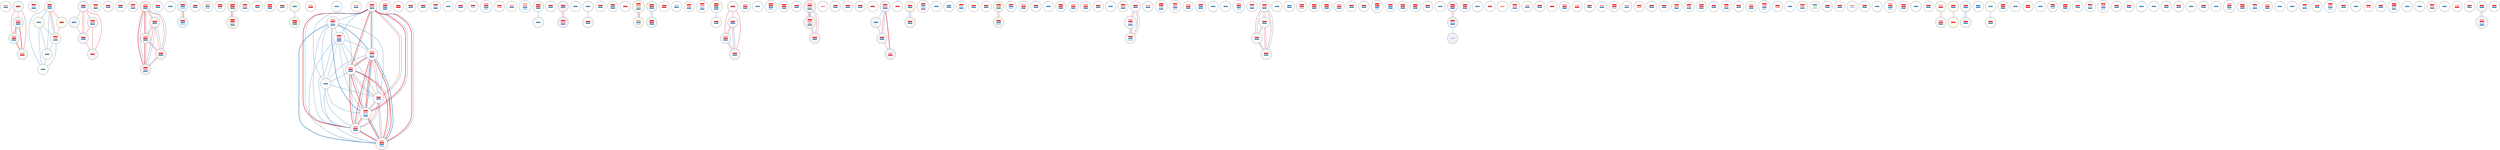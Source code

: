 graph "" {
ERR1146573 [fontname="helvetica neue", label=<<table cellspacing="6px" border="0" cellborder="0"><tr><td height="10" width="40" bgcolor="#ff8e8f"></td></tr><tr><td height="10" width="40" bgcolor="#377eb8"></td></tr></table>>, sep="0.4", shape=circle];
ERR1146595 [fillcolor="#8dd3c720", fontname="helvetica neue", label=<<table cellspacing="6px" border="0" cellborder="0"><tr><td height="10" width="40" bgcolor="#e41a1c"></td></tr></table>>, sep="0.4", shape=circle, style=filled];
ERR1146493 [fontname="helvetica neue", label=<<table cellspacing="6px" border="0" cellborder="0"><tr><td height="10" width="40" bgcolor="#e41a1c"></td></tr><tr><td height="10" width="40" bgcolor="#9bcaef"></td></tr><tr><td height="10" width="40" bgcolor="#377eb8"></td></tr></table>>, sep="0.4", shape=circle];
ERR1146605 [fillcolor="#ffffb320", fontname="helvetica neue", label=<<table cellspacing="6px" border="0" cellborder="0"><tr><td height="10" width="40" bgcolor="#e41a1c"></td></tr><tr><td height="10" width="40" bgcolor="#377eb8"></td></tr><tr><td height="10" width="40" bgcolor="#377eb8"></td></tr></table>>, sep="0.4", shape=circle, style=filled];
ERR1146552 [fillcolor="#bebada20", fontname="helvetica neue", label=<<table cellspacing="6px" border="0" cellborder="0"><tr><td height="10" width="40" bgcolor="#e41a1c"></td></tr><tr><td height="10" width="40" bgcolor="#377eb8"></td></tr></table>>, sep="0.4", shape=circle, style=filled];
ERR1146684 [fontname="helvetica neue", label=<<table cellspacing="6px" border="0" cellborder="0"><tr><td height="10" width="40" bgcolor="#e41a1c"></td></tr><tr><td height="10" width="40" bgcolor="#ff8e8f"></td></tr><tr><td height="10" width="40" bgcolor="#377eb8"></td></tr></table>>, sep="0.4", shape=circle];
ERR1146656 [fontname="helvetica neue", label=<<table cellspacing="6px" border="0" cellborder="0"><tr><td height="10" width="40" bgcolor="#e41a1c"></td></tr><tr><td height="10" width="40" bgcolor="#377eb8"></td></tr></table>>, sep="0.4", shape=circle];
ERR1146440 [fontname="helvetica neue", label=<<table cellspacing="6px" border="0" cellborder="0"><tr><td height="10" width="40" bgcolor="#e41a1c"></td></tr><tr><td height="10" width="40" bgcolor="#377eb8"></td></tr></table>>, sep="0.4", shape=circle];
ERR1146485 [fontname="helvetica neue", label=<<table cellspacing="6px" border="0" cellborder="0"><tr><td height="10" width="40" bgcolor="#e41a1c"></td></tr><tr><td height="10" width="40" bgcolor="#ff8e8f"></td></tr><tr><td height="10" width="40" bgcolor="#377eb8"></td></tr></table>>, sep="0.4", shape=circle];
ERR1146456 [fillcolor="#fb807220", fontname="helvetica neue", label=<<table cellspacing="6px" border="0" cellborder="0"><tr><td height="10" width="40" bgcolor="#ff8e8f"></td></tr><tr><td height="10" width="40" bgcolor="#e41a1c"></td></tr><tr><td height="10" width="40" bgcolor="#377eb8"></td></tr></table>>, sep="0.4", shape=circle, style=filled];
ERR1146437 [fontname="helvetica neue", label=<<table cellspacing="6px" border="0" cellborder="0"><tr><td height="10" width="40" bgcolor="#e41a1c"></td></tr><tr><td height="10" width="40" bgcolor="#377eb8"></td></tr></table>>, sep="0.4", shape=circle];
ERR1146678 [fontname="helvetica neue", label=<<table cellspacing="6px" border="0" cellborder="0"><tr><td height="10" width="40" bgcolor="#377eb8"></td></tr></table>>, sep="0.4", shape=circle];
ERR1146486 [fillcolor="#80b1d320", fontname="helvetica neue", label=<<table cellspacing="6px" border="0" cellborder="0"><tr><td height="10" width="40" bgcolor="#e41a1c"></td></tr><tr><td height="10" width="40" bgcolor="#377eb8"></td></tr><tr><td height="10" width="40" bgcolor="#9bcaef"></td></tr></table>>, sep="0.4", shape=circle, style=filled];
ERR1146629 [fontname="helvetica neue", label=<<table cellspacing="6px" border="0" cellborder="0"><tr><td height="10" width="40" bgcolor="#e41a1c"></td></tr><tr><td height="10" width="40" bgcolor="#377eb8"></td></tr></table>>, sep="0.4", shape=circle];
ERR1146514 [fontname="helvetica neue", label=<<table cellspacing="6px" border="0" cellborder="0"><tr><td height="10" width="40" bgcolor="#ff8e8f"></td></tr><tr><td height="10" width="40" bgcolor="#377eb8"></td></tr><tr><td height="10" width="40" bgcolor="#9bcaef"></td></tr></table>>, sep="0.4", shape=circle];
ERR1146480 [fontname="helvetica neue", label=<<table cellspacing="6px" border="0" cellborder="0"><tr><td height="10" width="40" bgcolor="#e41a1c"></td></tr><tr><td height="10" width="40" bgcolor="#e41a1c"></td></tr><tr><td height="10" width="40" bgcolor="#9bcaef"></td></tr></table>>, sep="0.4", shape=circle];
ERR1146482 [fillcolor="#fdb46220", fontname="helvetica neue", label=<<table cellspacing="6px" border="0" cellborder="0"><tr><td height="10" width="40" bgcolor="#e41a1c"></td></tr><tr><td height="10" width="40" bgcolor="#e41a1c"></td></tr><tr><td height="10" width="40" bgcolor="#377eb8"></td></tr></table>>, sep="0.4", shape=circle, style=filled];
ERR1146504 [fontname="helvetica neue", label=<<table cellspacing="6px" border="0" cellborder="0"><tr><td height="10" width="40" bgcolor="#e41a1c"></td></tr><tr><td height="10" width="40" bgcolor="#ff8e8f"></td></tr><tr><td height="10" width="40" bgcolor="#377eb8"></td></tr></table>>, sep="0.4", shape=circle];
ERR1146682 [fontname="helvetica neue", label=<<table cellspacing="6px" border="0" cellborder="0"><tr><td height="10" width="40" bgcolor="#e41a1c"></td></tr><tr><td height="10" width="40" bgcolor="#377eb8"></td></tr></table>>, sep="0.4", shape=circle];
ERR1146663 [fontname="helvetica neue", label=<<table cellspacing="6px" border="0" cellborder="0"><tr><td height="10" width="40" bgcolor="#e41a1c"></td></tr><tr><td height="10" width="40" bgcolor="#e41a1c"></td></tr><tr><td height="10" width="40" bgcolor="#377eb8"></td></tr></table>>, sep="0.4", shape=circle];
ERR1146653 [fontname="helvetica neue", label=<<table cellspacing="6px" border="0" cellborder="0"><tr><td height="10" width="40" bgcolor="#e41a1c"></td></tr><tr><td height="10" width="40" bgcolor="#377eb8"></td></tr></table>>, sep="0.4", shape=circle];
ERR1146582 [fillcolor="#b3de6920", fontname="helvetica neue", label=<<table cellspacing="6px" border="0" cellborder="0"><tr><td height="10" width="40" bgcolor="#377eb8"></td></tr></table>>, sep="0.4", shape=circle, style=filled];
ERR1146448 [fontname="helvetica neue", label=<<table cellspacing="6px" border="0" cellborder="0"><tr><td height="10" width="40" bgcolor="#ff8e8f"></td></tr><tr><td height="10" width="40" bgcolor="#e41a1c"></td></tr></table>>, sep="0.4", shape=circle];
ERR1146489 [fontname="helvetica neue", label=<<table cellspacing="6px" border="0" cellborder="0"><tr><td height="10" width="40" bgcolor="#377eb8"></td></tr></table>>, sep="0.4", shape=circle];
ERR1146506 [fontname="helvetica neue", label=<<table cellspacing="6px" border="0" cellborder="0"><tr><td height="10" width="40" bgcolor="#ff8e8f"></td></tr><tr><td height="10" width="40" bgcolor="#377eb8"></td></tr></table>>, sep="0.4", shape=circle];
ERR1146427 [fillcolor="#fccde520", fontname="helvetica neue", label=<<table cellspacing="6px" border="0" cellborder="0"><tr><td height="10" width="40" bgcolor="#e41a1c"></td></tr><tr><td height="10" width="40" bgcolor="#ff8e8f"></td></tr><tr><td height="10" width="40" bgcolor="#377eb8"></td></tr></table>>, sep="0.4", shape=circle, style=filled];
ERR1146644 [fontname="helvetica neue", label=<<table cellspacing="6px" border="0" cellborder="0"><tr><td height="10" width="40" bgcolor="#ff8e8f"></td></tr><tr><td height="10" width="40" bgcolor="#e41a1c"></td></tr><tr><td height="10" width="40" bgcolor="#377eb8"></td></tr><tr><td height="10" width="40" bgcolor="#377eb8"></td></tr></table>>, sep="0.4", shape=circle];
ERR1146625 [fontname="helvetica neue", label=<<table cellspacing="6px" border="0" cellborder="0"><tr><td height="10" width="40" bgcolor="#e41a1c"></td></tr><tr><td height="10" width="40" bgcolor="#e41a1c"></td></tr></table>>, sep="0.4", shape=circle];
ERR1146685 [fontname="helvetica neue", label=<<table cellspacing="6px" border="0" cellborder="0"><tr><td height="10" width="40" bgcolor="#e41a1c"></td></tr><tr><td height="10" width="40" bgcolor="#377eb8"></td></tr></table>>, sep="0.4", shape=circle];
ERR1146451 [fontname="helvetica neue", label=<<table cellspacing="6px" border="0" cellborder="0"><tr><td height="10" width="40" bgcolor="#e41a1c"></td></tr><tr><td height="10" width="40" bgcolor="#377eb8"></td></tr></table>>, sep="0.4", shape=circle];
ERR1146643 [fontname="helvetica neue", label=<<table cellspacing="6px" border="0" cellborder="0"><tr><td height="10" width="40" bgcolor="#e41a1c"></td></tr><tr><td height="10" width="40" bgcolor="#9bcaef"></td></tr><tr><td height="10" width="40" bgcolor="#377eb8"></td></tr></table>>, sep="0.4", shape=circle];
ERR1146628 [fontname="helvetica neue", label=<<table cellspacing="6px" border="0" cellborder="0"><tr><td height="10" width="40" bgcolor="#377eb8"></td></tr></table>>, sep="0.4", shape=circle];
ERR1146680 [fontname="helvetica neue", label=<<table cellspacing="6px" border="0" cellborder="0"><tr><td height="10" width="40" bgcolor="#e41a1c"></td></tr><tr><td height="10" width="40" bgcolor="#377eb8"></td></tr></table>>, sep="0.4", shape=circle];
ERR1146500 [fontname="helvetica neue", label=<<table cellspacing="6px" border="0" cellborder="0"><tr><td height="10" width="40" bgcolor="#e41a1c"></td></tr><tr><td height="10" width="40" bgcolor="#9bcaef"></td></tr></table>>, sep="0.4", shape=circle];
ERR1146513 [fontname="helvetica neue", label=<<table cellspacing="6px" border="0" cellborder="0"><tr><td height="10" width="40" bgcolor="#ff8e8f"></td></tr><tr><td height="10" width="40" bgcolor="#e41a1c"></td></tr><tr><td height="10" width="40" bgcolor="#377eb8"></td></tr><tr><td height="10" width="40" bgcolor="#9bcaef"></td></tr></table>>, sep="0.4", shape=circle];
ERR1146534 [fontname="helvetica neue", label=<<table cellspacing="6px" border="0" cellborder="0"><tr><td height="10" width="40" bgcolor="#e41a1c"></td></tr><tr><td height="10" width="40" bgcolor="#ff8e8f"></td></tr></table>>, sep="0.4", shape=circle];
ERR1146517 [fontname="helvetica neue", label=<<table cellspacing="6px" border="0" cellborder="0"><tr><td height="10" width="40" bgcolor="#ff8e8f"></td></tr><tr><td height="10" width="40" bgcolor="#377eb8"></td></tr></table>>, sep="0.4", shape=circle];
ERR1146439 [fontname="helvetica neue", label=<<table cellspacing="6px" border="0" cellborder="0"><tr><td height="10" width="40" bgcolor="#ff8e8f"></td></tr><tr><td height="10" width="40" bgcolor="#ff8e8f"></td></tr><tr><td height="10" width="40" bgcolor="#377eb8"></td></tr><tr><td height="10" width="40" bgcolor="#9bcaef"></td></tr></table>>, sep="0.4", shape=circle];
ERR1146510 [fillcolor="#d9d9d920", fontname="helvetica neue", label=<<table cellspacing="6px" border="0" cellborder="0"><tr><td height="10" width="40" bgcolor="#e41a1c"></td></tr><tr><td height="10" width="40" bgcolor="#e41a1c"></td></tr><tr><td height="10" width="40" bgcolor="#377eb8"></td></tr></table>>, sep="0.4", shape=circle, style=filled];
ERR1146425 [fillcolor="#fccde520", fontname="helvetica neue", label=<<table cellspacing="6px" border="0" cellborder="0"><tr><td height="10" width="40" bgcolor="#ff8e8f"></td></tr><tr><td height="10" width="40" bgcolor="#e41a1c"></td></tr><tr><td height="10" width="40" bgcolor="#9bcaef"></td></tr><tr><td height="10" width="40" bgcolor="#377eb8"></td></tr></table>>, sep="0.4", shape=circle, style=filled];
ERR1146495 [fontname="helvetica neue", label=<<table cellspacing="6px" border="0" cellborder="0"><tr><td height="10" width="40" bgcolor="#e41a1c"></td></tr><tr><td height="10" width="40" bgcolor="#377eb8"></td></tr></table>>, sep="0.4", shape=circle];
ERR1146503 [fillcolor="#bc80bd20", fontname="helvetica neue", label=<<table cellspacing="6px" border="0" cellborder="0"><tr><td height="10" width="40" bgcolor="#e41a1c"></td></tr><tr><td height="10" width="40" bgcolor="#377eb8"></td></tr></table>>, sep="0.4", shape=circle, style=filled];
ERR1146580 [fontname="helvetica neue", label=<<table cellspacing="6px" border="0" cellborder="0"><tr><td height="10" width="40" bgcolor="#377eb8"></td></tr></table>>, sep="0.4", shape=circle];
ERR1146444 [fillcolor="#ccebc520", fontname="helvetica neue", label=<<table cellspacing="6px" border="0" cellborder="0"><tr><td height="10" width="40" bgcolor="#377eb8"></td></tr></table>>, sep="0.4", shape=circle, style=filled];
ERR1146497 [fontname="helvetica neue", label=<<table cellspacing="6px" border="0" cellborder="0"><tr><td height="10" width="40" bgcolor="#e41a1c"></td></tr><tr><td height="10" width="40" bgcolor="#377eb8"></td></tr></table>>, sep="0.4", shape=circle];
ERR1146546 [fontname="helvetica neue", label=<<table cellspacing="6px" border="0" cellborder="0"><tr><td height="10" width="40" bgcolor="#e41a1c"></td></tr><tr><td height="10" width="40" bgcolor="#377eb8"></td></tr><tr><td height="10" width="40" bgcolor="#377eb8"></td></tr></table>>, sep="0.4", shape=circle];
ERR1146502 [fontname="helvetica neue", label=<<table cellspacing="6px" border="0" cellborder="0"><tr><td height="10" width="40" bgcolor="#e41a1c"></td></tr></table>>, sep="0.4", shape=circle];
ERR1146472 [fillcolor="#fccde520", fontname="helvetica neue", label=<<table cellspacing="6px" border="0" cellborder="0"><tr><td height="10" width="40" bgcolor="#e41a1c"></td></tr><tr><td height="10" width="40" bgcolor="#ff8e8f"></td></tr><tr><td height="10" width="40" bgcolor="#377eb8"></td></tr><tr><td height="10" width="40" bgcolor="#377eb8"></td></tr></table>>, sep="0.4", shape=circle, style=filled];
ERR1146609 [fillcolor="#ffed6f20", fontname="helvetica neue", label=<<table cellspacing="6px" border="0" cellborder="0"><tr><td height="10" width="40" bgcolor="#e41a1c"></td></tr><tr><td height="10" width="40" bgcolor="#ff8e8f"></td></tr><tr><td height="10" width="40" bgcolor="#9bcaef"></td></tr><tr><td height="10" width="40" bgcolor="#377eb8"></td></tr></table>>, sep="0.4", shape=circle, style=filled];
ERR1146428 [fillcolor="#8dd3c720", fontname="helvetica neue", label=<<table cellspacing="6px" border="0" cellborder="0"><tr><td height="10" width="40" bgcolor="#e41a1c"></td></tr><tr><td height="10" width="40" bgcolor="#e41a1c"></td></tr><tr><td height="10" width="40" bgcolor="#377eb8"></td></tr></table>>, sep="0.4", shape=circle, style=filled];
ERR1146531 [fontname="helvetica neue", label=<<table cellspacing="6px" border="0" cellborder="0"><tr><td height="10" width="40" bgcolor="#e41a1c"></td></tr><tr><td height="10" width="40" bgcolor="#e41a1c"></td></tr></table>>, sep="0.4", shape=circle];
ERR1146418 [fontname="helvetica neue", label=<<table cellspacing="6px" border="0" cellborder="0"><tr><td height="10" width="40" bgcolor="#9bcaef"></td></tr><tr><td height="10" width="40" bgcolor="#377eb8"></td></tr></table>>, sep="0.4", shape=circle];
ERR1146647 [fontname="helvetica neue", label=<<table cellspacing="6px" border="0" cellborder="0"><tr><td height="10" width="40" bgcolor="#e41a1c"></td></tr><tr><td height="10" width="40" bgcolor="#ff8e8f"></td></tr><tr><td height="10" width="40" bgcolor="#377eb8"></td></tr></table>>, sep="0.4", shape=circle];
ERR1146613 [fillcolor="#ffed6f20", fontname="helvetica neue", label=<<table cellspacing="6px" border="0" cellborder="0"><tr><td height="10" width="40" bgcolor="#ff8e8f"></td></tr><tr><td height="10" width="40" bgcolor="#377eb8"></td></tr><tr><td height="10" width="40" bgcolor="#9bcaef"></td></tr></table>>, sep="0.4", shape=circle, style=filled];
ERR1146641 [fontname="helvetica neue", label=<<table cellspacing="6px" border="0" cellborder="0"><tr><td height="10" width="40" bgcolor="#e41a1c"></td></tr><tr><td height="10" width="40" bgcolor="#ff8e8f"></td></tr><tr><td height="10" width="40" bgcolor="#9bcaef"></td></tr><tr><td height="10" width="40" bgcolor="#377eb8"></td></tr></table>>, sep="0.4", shape=circle];
ERR1146457 [fillcolor="#fccde520", fontname="helvetica neue", label=<<table cellspacing="6px" border="0" cellborder="0"><tr><td height="10" width="40" bgcolor="#ff8e8f"></td></tr><tr><td height="10" width="40" bgcolor="#e41a1c"></td></tr><tr><td height="10" width="40" bgcolor="#9bcaef"></td></tr><tr><td height="10" width="40" bgcolor="#377eb8"></td></tr></table>>, sep="0.4", shape=circle, style=filled];
ERR1146468 [fillcolor="#ffffb320", fontname="helvetica neue", label=<<table cellspacing="6px" border="0" cellborder="0"><tr><td height="10" width="40" bgcolor="#e41a1c"></td></tr><tr><td height="10" width="40" bgcolor="#e41a1c"></td></tr><tr><td height="10" width="40" bgcolor="#377eb8"></td></tr><tr><td height="10" width="40" bgcolor="#377eb8"></td></tr></table>>, sep="0.4", shape=circle, style=filled];
ERR1146466 [fillcolor="#bebada20", fontname="helvetica neue", label=<<table cellspacing="6px" border="0" cellborder="0"><tr><td height="10" width="40" bgcolor="#e41a1c"></td></tr></table>>, sep="0.4", shape=circle, style=filled];
ERR1146512 [fontname="helvetica neue", label=<<table cellspacing="6px" border="0" cellborder="0"><tr><td height="10" width="40" bgcolor="#ff8e8f"></td></tr><tr><td height="10" width="40" bgcolor="#e41a1c"></td></tr><tr><td height="10" width="40" bgcolor="#377eb8"></td></tr></table>>, sep="0.4", shape=circle];
ERR1146516 [fontname="helvetica neue", label=<<table cellspacing="6px" border="0" cellborder="0"><tr><td height="10" width="40" bgcolor="#377eb8"></td></tr></table>>, sep="0.4", shape=circle];
ERR1146674 [fontname="helvetica neue", label=<<table cellspacing="6px" border="0" cellborder="0"><tr><td height="10" width="40" bgcolor="#e41a1c"></td></tr><tr><td height="10" width="40" bgcolor="#e41a1c"></td></tr><tr><td height="10" width="40" bgcolor="#377eb8"></td></tr><tr><td height="10" width="40" bgcolor="#9bcaef"></td></tr></table>>, sep="0.4", shape=circle];
ERR1146593 [fontname="helvetica neue", label=<<table cellspacing="6px" border="0" cellborder="0"><tr><td height="10" width="40" bgcolor="#e41a1c"></td></tr><tr><td height="10" width="40" bgcolor="#e41a1c"></td></tr><tr><td height="10" width="40" bgcolor="#377eb8"></td></tr></table>>, sep="0.4", shape=circle];
ERR1146666 [fontname="helvetica neue", label=<<table cellspacing="6px" border="0" cellborder="0"><tr><td height="10" width="40" bgcolor="#e41a1c"></td></tr><tr><td height="10" width="40" bgcolor="#377eb8"></td></tr></table>>, sep="0.4", shape=circle];
ERR1146416 [fillcolor="#fb807220", fontname="helvetica neue", label=<<table cellspacing="6px" border="0" cellborder="0"><tr><td height="10" width="40" bgcolor="#ff8e8f"></td></tr><tr><td height="10" width="40" bgcolor="#e41a1c"></td></tr><tr><td height="10" width="40" bgcolor="#9bcaef"></td></tr><tr><td height="10" width="40" bgcolor="#377eb8"></td></tr></table>>, sep="0.4", shape=circle, style=filled];
ERR1146635 [fillcolor="#ffffb320", fontname="helvetica neue", label=<<table cellspacing="6px" border="0" cellborder="0"><tr><td height="10" width="40" bgcolor="#377eb8"></td></tr></table>>, sep="0.4", shape=circle, style=filled];
ERR1146527 [fontname="helvetica neue", label=<<table cellspacing="6px" border="0" cellborder="0"><tr><td height="10" width="40" bgcolor="#ff8e8f"></td></tr></table>>, sep="0.4", shape=circle];
ERR1146431 [fontname="helvetica neue", label=<<table cellspacing="6px" border="0" cellborder="0"><tr><td height="10" width="40" bgcolor="#e41a1c"></td></tr><tr><td height="10" width="40" bgcolor="#377eb8"></td></tr></table>>, sep="0.4", shape=circle];
ERR1146677 [fontname="helvetica neue", label=<<table cellspacing="6px" border="0" cellborder="0"><tr><td height="10" width="40" bgcolor="#e41a1c"></td></tr><tr><td height="10" width="40" bgcolor="#377eb8"></td></tr></table>>, sep="0.4", shape=circle];
ERR1146530 [fontname="helvetica neue", label=<<table cellspacing="6px" border="0" cellborder="0"><tr><td height="10" width="40" bgcolor="#e41a1c"></td></tr><tr><td height="10" width="40" bgcolor="#377eb8"></td></tr></table>>, sep="0.4", shape=circle];
ERR1146543 [fontname="helvetica neue", label=<<table cellspacing="6px" border="0" cellborder="0"><tr><td height="10" width="40" bgcolor="#e41a1c"></td></tr></table>>, sep="0.4", shape=circle];
ERR1146585 [fillcolor="#80b1d320", fontname="helvetica neue", label=<<table cellspacing="6px" border="0" cellborder="0"><tr><td height="10" width="40" bgcolor="#e41a1c"></td></tr><tr><td height="10" width="40" bgcolor="#ff8e8f"></td></tr><tr><td height="10" width="40" bgcolor="#377eb8"></td></tr></table>>, sep="0.4", shape=circle, style=filled];
ERR1146596 [fontname="helvetica neue", label=<<table cellspacing="6px" border="0" cellborder="0"><tr><td height="10" width="40" bgcolor="#e41a1c"></td></tr></table>>, sep="0.4", shape=circle];
ERR1146597 [fillcolor="#fdb46220", fontname="helvetica neue", label=<<table cellspacing="6px" border="0" cellborder="0"><tr><td height="10" width="40" bgcolor="#e41a1c"></td></tr><tr><td height="10" width="40" bgcolor="#377eb8"></td></tr></table>>, sep="0.4", shape=circle, style=filled];
ERR1146435 [fillcolor="#bebada20", fontname="helvetica neue", label=<<table cellspacing="6px" border="0" cellborder="0"><tr><td height="10" width="40" bgcolor="#e41a1c"></td></tr><tr><td height="10" width="40" bgcolor="#377eb8"></td></tr></table>>, sep="0.4", shape=circle, style=filled];
ERR1146592 [fontname="helvetica neue", label=<<table cellspacing="6px" border="0" cellborder="0"><tr><td height="10" width="40" bgcolor="#e41a1c"></td></tr><tr><td height="10" width="40" bgcolor="#377eb8"></td></tr><tr><td height="10" width="40" bgcolor="#9bcaef"></td></tr><tr><td height="10" width="40" bgcolor="#984ea3"></td></tr></table>>, sep="0.4", shape=circle];
ERR1146549 [fontname="helvetica neue", label=<<table cellspacing="6px" border="0" cellborder="0"><tr><td height="10" width="40" bgcolor="#377eb8"></td></tr></table>>, sep="0.4", shape=circle];
ERR1146584 [fontname="helvetica neue", label=<<table cellspacing="6px" border="0" cellborder="0"><tr><td height="10" width="40" bgcolor="#377eb8"></td></tr><tr><td height="10" width="40" bgcolor="#377eb8"></td></tr></table>>, sep="0.4", shape=circle];
ERR1146617 [fontname="helvetica neue", label=<<table cellspacing="6px" border="0" cellborder="0"><tr><td height="10" width="40" bgcolor="#e41a1c"></td></tr><tr><td height="10" width="40" bgcolor="#9bcaef"></td></tr><tr><td height="10" width="40" bgcolor="#377eb8"></td></tr></table>>, sep="0.4", shape=circle];
ERR1146576 [fillcolor="#80b1d320", fontname="helvetica neue", label=<<table cellspacing="6px" border="0" cellborder="0"><tr><td height="10" width="40" bgcolor="#377eb8"></td></tr></table>>, sep="0.4", shape=circle, style=filled];
ERR1146455 [fillcolor="#80b1d320", fontname="helvetica neue", label=<<table cellspacing="6px" border="0" cellborder="0"><tr><td height="10" width="40" bgcolor="#e41a1c"></td></tr><tr><td height="10" width="40" bgcolor="#377eb8"></td></tr><tr><td height="10" width="40" bgcolor="#9bcaef"></td></tr></table>>, sep="0.4", shape=circle, style=filled];
ERR1146537 [fontname="helvetica neue", label=<<table cellspacing="6px" border="0" cellborder="0"><tr><td height="10" width="40" bgcolor="#e41a1c"></td></tr><tr><td height="10" width="40" bgcolor="#377eb8"></td></tr></table>>, sep="0.4", shape=circle];
ERR1146566 [fontname="helvetica neue", label=<<table cellspacing="6px" border="0" cellborder="0"><tr><td height="10" width="40" bgcolor="#e41a1c"></td></tr><tr><td height="10" width="40" bgcolor="#377eb8"></td></tr></table>>, sep="0.4", shape=circle];
ERR1146532 [fillcolor="#80b1d320", fontname="helvetica neue", label=<<table cellspacing="6px" border="0" cellborder="0"><tr><td height="10" width="40" bgcolor="#e41a1c"></td></tr><tr><td height="10" width="40" bgcolor="#377eb8"></td></tr></table>>, sep="0.4", shape=circle, style=filled];
ERR1146554 [fillcolor="#b3de6920", fontname="helvetica neue", label=<<table cellspacing="6px" border="0" cellborder="0"><tr><td height="10" width="40" bgcolor="#e41a1c"></td></tr><tr><td height="10" width="40" bgcolor="#ff8e8f"></td></tr><tr><td height="10" width="40" bgcolor="#377eb8"></td></tr></table>>, sep="0.4", shape=circle, style=filled];
ERR1146484 [fontname="helvetica neue", label=<<table cellspacing="6px" border="0" cellborder="0"><tr><td height="10" width="40" bgcolor="#e41a1c"></td></tr><tr><td height="10" width="40" bgcolor="#377eb8"></td></tr><tr><td height="10" width="40" bgcolor="#9bcaef"></td></tr></table>>, sep="0.4", shape=circle];
ERR1146601 [fillcolor="#8dd3c720", fontname="helvetica neue", label=<<table cellspacing="6px" border="0" cellborder="0"><tr><td height="10" width="40" bgcolor="#ff8e8f"></td></tr><tr><td height="10" width="40" bgcolor="#e41a1c"></td></tr><tr><td height="10" width="40" bgcolor="#377eb8"></td></tr></table>>, sep="0.4", shape=circle, style=filled];
ERR1146670 [fontname="helvetica neue", label=<<table cellspacing="6px" border="0" cellborder="0"><tr><td height="10" width="40" bgcolor="#ff8e8f"></td></tr><tr><td height="10" width="40" bgcolor="#e41a1c"></td></tr><tr><td height="10" width="40" bgcolor="#377eb8"></td></tr></table>>, sep="0.4", shape=circle];
ERR1146522 [fontname="helvetica neue", label=<<table cellspacing="6px" border="0" cellborder="0"><tr><td height="10" width="40" bgcolor="#e41a1c"></td></tr><tr><td height="10" width="40" bgcolor="#377eb8"></td></tr></table>>, sep="0.4", shape=circle];
ERR1146642 [fontname="helvetica neue", label=<<table cellspacing="6px" border="0" cellborder="0"><tr><td height="10" width="40" bgcolor="#377eb8"></td></tr></table>>, sep="0.4", shape=circle];
ERR1146615 [fontname="helvetica neue", label=<<table cellspacing="6px" border="0" cellborder="0"><tr><td height="10" width="40" bgcolor="#e41a1c"></td></tr><tr><td height="10" width="40" bgcolor="#e41a1c"></td></tr><tr><td height="10" width="40" bgcolor="#377eb8"></td></tr></table>>, sep="0.4", shape=circle];
ERR1146423 [fillcolor="#fdb46220", fontname="helvetica neue", label=<<table cellspacing="6px" border="0" cellborder="0"><tr><td height="10" width="40" bgcolor="#e41a1c"></td></tr><tr><td height="10" width="40" bgcolor="#e41a1c"></td></tr><tr><td height="10" width="40" bgcolor="#9bcaef"></td></tr><tr><td height="10" width="40" bgcolor="#377eb8"></td></tr></table>>, sep="0.4", shape=circle, style=filled];
ERR1146658 [fontname="helvetica neue", label=<<table cellspacing="6px" border="0" cellborder="0"><tr><td height="10" width="40" bgcolor="#ff8e8f"></td></tr><tr><td height="10" width="40" bgcolor="#e41a1c"></td></tr><tr><td height="10" width="40" bgcolor="#377eb8"></td></tr></table>>, sep="0.4", shape=circle];
ERR1146687 [fontname="helvetica neue", label=<<table cellspacing="6px" border="0" cellborder="0"><tr><td height="10" width="40" bgcolor="#ff8e8f"></td></tr><tr><td height="10" width="40" bgcolor="#e41a1c"></td></tr><tr><td height="10" width="40" bgcolor="#377eb8"></td></tr></table>>, sep="0.4", shape=circle];
ERR1146441 [fillcolor="#8dd3c720", fontname="helvetica neue", label=<<table cellspacing="6px" border="0" cellborder="0"><tr><td height="10" width="40" bgcolor="#e41a1c"></td></tr><tr><td height="10" width="40" bgcolor="#e41a1c"></td></tr><tr><td height="10" width="40" bgcolor="#377eb8"></td></tr></table>>, sep="0.4", shape=circle, style=filled];
ERR1146520 [fontname="helvetica neue", label=<<table cellspacing="6px" border="0" cellborder="0"><tr><td height="10" width="40" bgcolor="#e41a1c"></td></tr><tr><td height="10" width="40" bgcolor="#377eb8"></td></tr></table>>, sep="0.4", shape=circle];
ERR1146671 [fontname="helvetica neue", label=<<table cellspacing="6px" border="0" cellborder="0"><tr><td height="10" width="40" bgcolor="#377eb8"></td></tr></table>>, sep="0.4", shape=circle];
ERR1146470 [fillcolor="#fb807220", fontname="helvetica neue", label=<<table cellspacing="6px" border="0" cellborder="0"><tr><td height="10" width="40" bgcolor="#e41a1c"></td></tr><tr><td height="10" width="40" bgcolor="#ff8e8f"></td></tr><tr><td height="10" width="40" bgcolor="#9bcaef"></td></tr><tr><td height="10" width="40" bgcolor="#377eb8"></td></tr></table>>, sep="0.4", shape=circle, style=filled];
ERR1146433 [fillcolor="#ccebc520", fontname="helvetica neue", label=<<table cellspacing="6px" border="0" cellborder="0"><tr><td height="10" width="40" bgcolor="#e41a1c"></td></tr><tr><td height="10" width="40" bgcolor="#377eb8"></td></tr></table>>, sep="0.4", shape=circle, style=filled];
ERR1146430 [fillcolor="#fb807220", fontname="helvetica neue", label=<<table cellspacing="6px" border="0" cellborder="0"><tr><td height="10" width="40" bgcolor="#e41a1c"></td></tr><tr><td height="10" width="40" bgcolor="#377eb8"></td></tr></table>>, sep="0.4", shape=circle, style=filled];
ERR1146471 [fillcolor="#fccde520", fontname="helvetica neue", label=<<table cellspacing="6px" border="0" cellborder="0"><tr><td height="10" width="40" bgcolor="#ff8e8f"></td></tr><tr><td height="10" width="40" bgcolor="#e41a1c"></td></tr><tr><td height="10" width="40" bgcolor="#377eb8"></td></tr></table>>, sep="0.4", shape=circle, style=filled];
ERR1146634 [fontname="helvetica neue", label=<<table cellspacing="6px" border="0" cellborder="0"><tr><td height="10" width="40" bgcolor="#e41a1c"></td></tr><tr><td height="10" width="40" bgcolor="#ff8e8f"></td></tr><tr><td height="10" width="40" bgcolor="#377eb8"></td></tr></table>>, sep="0.4", shape=circle];
ERR1146494 [fillcolor="#fccde520", fontname="helvetica neue", label=<<table cellspacing="6px" border="0" cellborder="0"><tr><td height="10" width="40" bgcolor="#e41a1c"></td></tr><tr><td height="10" width="40" bgcolor="#377eb8"></td></tr></table>>, sep="0.4", shape=circle, style=filled];
ERR1146639 [fontname="helvetica neue", label=<<table cellspacing="6px" border="0" cellborder="0"><tr><td height="10" width="40" bgcolor="#ff8e8f"></td></tr><tr><td height="10" width="40" bgcolor="#377eb8"></td></tr></table>>, sep="0.4", shape=circle];
ERR1146490 [fillcolor="#fccde520", fontname="helvetica neue", label=<<table cellspacing="6px" border="0" cellborder="0"><tr><td height="10" width="40" bgcolor="#ff8e8f"></td></tr><tr><td height="10" width="40" bgcolor="#e41a1c"></td></tr><tr><td height="10" width="40" bgcolor="#9bcaef"></td></tr><tr><td height="10" width="40" bgcolor="#377eb8"></td></tr></table>>, sep="0.4", shape=circle, style=filled];
ERR1146481 [fillcolor="#fb807220", fontname="helvetica neue", label=<<table cellspacing="6px" border="0" cellborder="0"><tr><td height="10" width="40" bgcolor="#ff8e8f"></td></tr><tr><td height="10" width="40" bgcolor="#e41a1c"></td></tr><tr><td height="10" width="40" bgcolor="#377eb8"></td></tr></table>>, sep="0.4", shape=circle, style=filled];
ERR1146650 [fontname="helvetica neue", label=<<table cellspacing="6px" border="0" cellborder="0"><tr><td height="10" width="40" bgcolor="#e41a1c"></td></tr><tr><td height="10" width="40" bgcolor="#e41a1c"></td></tr><tr><td height="10" width="40" bgcolor="#9bcaef"></td></tr><tr><td height="10" width="40" bgcolor="#377eb8"></td></tr></table>>, sep="0.4", shape=circle];
ERR1146459 [fontname="helvetica neue", label=<<table cellspacing="6px" border="0" cellborder="0"><tr><td height="10" width="40" bgcolor="#e41a1c"></td></tr><tr><td height="10" width="40" bgcolor="#ff8e8f"></td></tr><tr><td height="10" width="40" bgcolor="#377eb8"></td></tr><tr><td height="10" width="40" bgcolor="#9bcaef"></td></tr></table>>, sep="0.4", shape=circle];
ERR1146434 [fontname="helvetica neue", label=<<table cellspacing="6px" border="0" cellborder="0"><tr><td height="10" width="40" bgcolor="#ff8e8f"></td></tr><tr><td height="10" width="40" bgcolor="#e41a1c"></td></tr><tr><td height="10" width="40" bgcolor="#377eb8"></td></tr></table>>, sep="0.4", shape=circle];
ERR1146449 [fillcolor="#fccde520", fontname="helvetica neue", label=<<table cellspacing="6px" border="0" cellborder="0"><tr><td height="10" width="40" bgcolor="#377eb8"></td></tr></table>>, sep="0.4", shape=circle, style=filled];
ERR1146612 [fontname="helvetica neue", label=<<table cellspacing="6px" border="0" cellborder="0"><tr><td height="10" width="40" bgcolor="#e41a1c"></td></tr><tr><td height="10" width="40" bgcolor="#377eb8"></td></tr><tr><td height="10" width="40" bgcolor="#377eb8"></td></tr></table>>, sep="0.4", shape=circle];
ERR1146606 [fontname="helvetica neue", label=<<table cellspacing="6px" border="0" cellborder="0"><tr><td height="10" width="40" bgcolor="#377eb8"></td></tr></table>>, sep="0.4", shape=circle];
ERR1146558 [fontname="helvetica neue", label=<<table cellspacing="6px" border="0" cellborder="0"><tr><td height="10" width="40" bgcolor="#377eb8"></td></tr></table>>, sep="0.4", shape=circle];
ERR1146636 [fillcolor="#bebada20", fontname="helvetica neue", label=<<table cellspacing="6px" border="0" cellborder="0"><tr><td height="10" width="40" bgcolor="#377eb8"></td></tr></table>>, sep="0.4", shape=circle, style=filled];
ERR1146424 [fontname="helvetica neue", label=<<table cellspacing="6px" border="0" cellborder="0"><tr><td height="10" width="40" bgcolor="#ff8e8f"></td></tr><tr><td height="10" width="40" bgcolor="#e41a1c"></td></tr><tr><td height="10" width="40" bgcolor="#377eb8"></td></tr><tr><td height="10" width="40" bgcolor="#9bcaef"></td></tr></table>>, sep="0.4", shape=circle];
ERR1146501 [fontname="helvetica neue", label=<<table cellspacing="6px" border="0" cellborder="0"><tr><td height="10" width="40" bgcolor="#e41a1c"></td></tr><tr><td height="10" width="40" bgcolor="#9bcaef"></td></tr><tr><td height="10" width="40" bgcolor="#377eb8"></td></tr></table>>, sep="0.4", shape=circle];
ERR1146545 [fillcolor="#d9d9d920", fontname="helvetica neue", label=<<table cellspacing="6px" border="0" cellborder="0"><tr><td height="10" width="40" bgcolor="#e41a1c"></td></tr><tr><td height="10" width="40" bgcolor="#ff8e8f"></td></tr><tr><td height="10" width="40" bgcolor="#377eb8"></td></tr></table>>, sep="0.4", shape=circle, style=filled];
ERR1146673 [fontname="helvetica neue", label=<<table cellspacing="6px" border="0" cellborder="0"><tr><td height="10" width="40" bgcolor="#377eb8"></td></tr></table>>, sep="0.4", shape=circle];
ERR1146665 [fontname="helvetica neue", label=<<table cellspacing="6px" border="0" cellborder="0"><tr><td height="10" width="40" bgcolor="#377eb8"></td></tr><tr><td height="10" width="40" bgcolor="#377eb8"></td></tr></table>>, sep="0.4", shape=circle];
ERR1146479 [fillcolor="#fb807220", fontname="helvetica neue", label=<<table cellspacing="6px" border="0" cellborder="0"><tr><td height="10" width="40" bgcolor="#e41a1c"></td></tr><tr><td height="10" width="40" bgcolor="#377eb8"></td></tr></table>>, sep="0.4", shape=circle, style=filled];
ERR1146478 [fillcolor="#fb807220", fontname="helvetica neue", label=<<table cellspacing="6px" border="0" cellborder="0"><tr><td height="10" width="40" bgcolor="#e41a1c"></td></tr><tr><td height="10" width="40" bgcolor="#377eb8"></td></tr></table>>, sep="0.4", shape=circle, style=filled];
ERR1146587 [fillcolor="#d9d9d920", fontname="helvetica neue", label=<<table cellspacing="6px" border="0" cellborder="0"><tr><td height="10" width="40" bgcolor="#e41a1c"></td></tr><tr><td height="10" width="40" bgcolor="#377eb8"></td></tr></table>>, sep="0.4", shape=circle, style=filled];
ERR1146659 [fontname="helvetica neue", label=<<table cellspacing="6px" border="0" cellborder="0"><tr><td height="10" width="40" bgcolor="#e41a1c"></td></tr><tr><td height="10" width="40" bgcolor="#e41a1c"></td></tr><tr><td height="10" width="40" bgcolor="#9bcaef"></td></tr></table>>, sep="0.4", shape=circle];
ERR1146662 [fontname="helvetica neue", label=<<table cellspacing="6px" border="0" cellborder="0"><tr><td height="10" width="40" bgcolor="#e41a1c"></td></tr><tr><td height="10" width="40" bgcolor="#e41a1c"></td></tr><tr><td height="10" width="40" bgcolor="#377eb8"></td></tr></table>>, sep="0.4", shape=circle];
ERR1146627 [fontname="helvetica neue", label=<<table cellspacing="6px" border="0" cellborder="0"><tr><td height="10" width="40" bgcolor="#e41a1c"></td></tr><tr><td height="10" width="40" bgcolor="#e41a1c"></td></tr><tr><td height="10" width="40" bgcolor="#377eb8"></td></tr></table>>, sep="0.4", shape=circle];
ERR1146618 [fillcolor="#fdb46220", fontname="helvetica neue", label=<<table cellspacing="6px" border="0" cellborder="0"><tr><td height="10" width="40" bgcolor="#e41a1c"></td></tr><tr><td height="10" width="40" bgcolor="#377eb8"></td></tr></table>>, sep="0.4", shape=circle, style=filled];
ERR1146574 [fillcolor="#8dd3c720", fontname="helvetica neue", label=<<table cellspacing="6px" border="0" cellborder="0"><tr><td height="10" width="40" bgcolor="#ff8e8f"></td></tr><tr><td height="10" width="40" bgcolor="#e41a1c"></td></tr><tr><td height="10" width="40" bgcolor="#377eb8"></td></tr></table>>, sep="0.4", shape=circle, style=filled];
ERR1146536 [fontname="helvetica neue", label=<<table cellspacing="6px" border="0" cellborder="0"><tr><td height="10" width="40" bgcolor="#ff8e8f"></td></tr><tr><td height="10" width="40" bgcolor="#e41a1c"></td></tr><tr><td height="10" width="40" bgcolor="#377eb8"></td></tr></table>>, sep="0.4", shape=circle];
ERR1146533 [fontname="helvetica neue", label=<<table cellspacing="6px" border="0" cellborder="0"><tr><td height="10" width="40" bgcolor="#e41a1c"></td></tr><tr><td height="10" width="40" bgcolor="#377eb8"></td></tr></table>>, sep="0.4", shape=circle];
ERR1146496 [fontname="helvetica neue", label=<<table cellspacing="6px" border="0" cellborder="0"><tr><td height="10" width="40" bgcolor="#e41a1c"></td></tr><tr><td height="10" width="40" bgcolor="#377eb8"></td></tr></table>>, sep="0.4", shape=circle];
ERR1146679 [fontname="helvetica neue", label=<<table cellspacing="6px" border="0" cellborder="0"><tr><td height="10" width="40" bgcolor="#e41a1c"></td></tr><tr><td height="10" width="40" bgcolor="#e41a1c"></td></tr><tr><td height="10" width="40" bgcolor="#377eb8"></td></tr><tr><td height="10" width="40" bgcolor="#9bcaef"></td></tr></table>>, sep="0.4", shape=circle];
ERR1146524 [fontname="helvetica neue", label=<<table cellspacing="6px" border="0" cellborder="0"><tr><td height="10" width="40" bgcolor="#e41a1c"></td></tr><tr><td height="10" width="40" bgcolor="#377eb8"></td></tr><tr><td height="10" width="40" bgcolor="#377eb8"></td></tr></table>>, sep="0.4", shape=circle];
ERR1146477 [fontname="helvetica neue", label=<<table cellspacing="6px" border="0" cellborder="0"><tr><td height="10" width="40" bgcolor="#e41a1c"></td></tr><tr><td height="10" width="40" bgcolor="#e41a1c"></td></tr><tr><td height="10" width="40" bgcolor="#377eb8"></td></tr></table>>, sep="0.4", shape=circle];
ERR1146518 [fillcolor="#bc80bd20", fontname="helvetica neue", label=<<table cellspacing="6px" border="0" cellborder="0"><tr><td height="10" width="40" bgcolor="#e41a1c"></td></tr><tr><td height="10" width="40" bgcolor="#ff8e8f"></td></tr><tr><td height="10" width="40" bgcolor="#377eb8"></td></tr></table>>, sep="0.4", shape=circle, style=filled];
ERR1146535 [fillcolor="#ffffb320", fontname="helvetica neue", label=<<table cellspacing="6px" border="0" cellborder="0"><tr><td height="10" width="40" bgcolor="#e41a1c"></td></tr></table>>, sep="0.4", shape=circle, style=filled];
ERR1146567 [fontname="helvetica neue", label=<<table cellspacing="6px" border="0" cellborder="0"><tr><td height="10" width="40" bgcolor="#e41a1c"></td></tr><tr><td height="10" width="40" bgcolor="#e41a1c"></td></tr><tr><td height="10" width="40" bgcolor="#377eb8"></td></tr></table>>, sep="0.4", shape=circle];
ERR1146474 [fontname="helvetica neue", label=<<table cellspacing="6px" border="0" cellborder="0"><tr><td height="10" width="40" bgcolor="#e41a1c"></td></tr><tr><td height="10" width="40" bgcolor="#377eb8"></td></tr></table>>, sep="0.4", shape=circle];
ERR1146626 [fontname="helvetica neue", label=<<table cellspacing="6px" border="0" cellborder="0"><tr><td height="10" width="40" bgcolor="#377eb8"></td></tr></table>>, sep="0.4", shape=circle];
ERR1146450 [fillcolor="#bc80bd20", fontname="helvetica neue", label=<<table cellspacing="6px" border="0" cellborder="0"><tr><td height="10" width="40" bgcolor="#e41a1c"></td></tr><tr><td height="10" width="40" bgcolor="#e41a1c"></td></tr><tr><td height="10" width="40" bgcolor="#377eb8"></td></tr></table>>, sep="0.4", shape=circle, style=filled];
ERR1146453 [fontname="helvetica neue", label=<<table cellspacing="6px" border="0" cellborder="0"><tr><td height="10" width="40" bgcolor="#e41a1c"></td></tr><tr><td height="10" width="40" bgcolor="#e41a1c"></td></tr><tr><td height="10" width="40" bgcolor="#377eb8"></td></tr></table>>, sep="0.4", shape=circle];
ERR1146630 [fontname="helvetica neue", label=<<table cellspacing="6px" border="0" cellborder="0"><tr><td height="10" width="40" bgcolor="#377eb8"></td></tr></table>>, sep="0.4", shape=circle];
ERR1146648 [fontname="helvetica neue", label=<<table cellspacing="6px" border="0" cellborder="0"><tr><td height="10" width="40" bgcolor="#e41a1c"></td></tr></table>>, sep="0.4", shape=circle];
ERR1146526 [fontname="helvetica neue", label=<<table cellspacing="6px" border="0" cellborder="0"><tr><td height="10" width="40" bgcolor="#ff8e8f"></td></tr></table>>, sep="0.4", shape=circle];
ERR1146556 [fontname="helvetica neue", label=<<table cellspacing="6px" border="0" cellborder="0"><tr><td height="10" width="40" bgcolor="#e41a1c"></td></tr><tr><td height="10" width="40" bgcolor="#ff8e8f"></td></tr><tr><td height="10" width="40" bgcolor="#377eb8"></td></tr></table>>, sep="0.4", shape=circle];
ERR1146525 [fillcolor="#fccde520", fontname="helvetica neue", label=<<table cellspacing="6px" border="0" cellborder="0"><tr><td height="10" width="40" bgcolor="#e41a1c"></td></tr><tr><td height="10" width="40" bgcolor="#377eb8"></td></tr><tr><td height="10" width="40" bgcolor="#9bcaef"></td></tr></table>>, sep="0.4", shape=circle, style=filled];
ERR1146507 [fontname="helvetica neue", label=<<table cellspacing="6px" border="0" cellborder="0"><tr><td height="10" width="40" bgcolor="#ff8e8f"></td></tr><tr><td height="10" width="40" bgcolor="#377eb8"></td></tr></table>>, sep="0.4", shape=circle];
ERR1146668 [fontname="helvetica neue", label=<<table cellspacing="6px" border="0" cellborder="0"><tr><td height="10" width="40" bgcolor="#e41a1c"></td></tr><tr><td height="10" width="40" bgcolor="#377eb8"></td></tr></table>>, sep="0.4", shape=circle];
ERR1146529 [fontname="helvetica neue", label=<<table cellspacing="6px" border="0" cellborder="0"><tr><td height="10" width="40" bgcolor="#e41a1c"></td></tr></table>>, sep="0.4", shape=circle];
ERR1146429 [fontname="helvetica neue", label=<<table cellspacing="6px" border="0" cellborder="0"><tr><td height="10" width="40" bgcolor="#ff8e8f"></td></tr><tr><td height="10" width="40" bgcolor="#e41a1c"></td></tr><tr><td height="10" width="40" bgcolor="#377eb8"></td></tr></table>>, sep="0.4", shape=circle];
ERR1146562 [fillcolor="#b3de6920", fontname="helvetica neue", label=<<table cellspacing="6px" border="0" cellborder="0"><tr><td height="10" width="40" bgcolor="#e41a1c"></td></tr><tr><td height="10" width="40" bgcolor="#377eb8"></td></tr><tr><td height="10" width="40" bgcolor="#9bcaef"></td></tr></table>>, sep="0.4", shape=circle, style=filled];
ERR1146528 [fontname="helvetica neue", label=<<table cellspacing="6px" border="0" cellborder="0"><tr><td height="10" width="40" bgcolor="#ff8e8f"></td></tr><tr><td height="10" width="40" bgcolor="#e41a1c"></td></tr></table>>, sep="0.4", shape=circle];
ERR1146438 [fontname="helvetica neue", label=<<table cellspacing="6px" border="0" cellborder="0"><tr><td height="10" width="40" bgcolor="#e41a1c"></td></tr><tr><td height="10" width="40" bgcolor="#377eb8"></td></tr></table>>, sep="0.4", shape=circle];
ERR1146564 [fontname="helvetica neue", label=<<table cellspacing="6px" border="0" cellborder="0"><tr><td height="10" width="40" bgcolor="#ff8e8f"></td></tr><tr><td height="10" width="40" bgcolor="#377eb8"></td></tr></table>>, sep="0.4", shape=circle];
ERR1146669 [fontname="helvetica neue", label=<<table cellspacing="6px" border="0" cellborder="0"><tr><td height="10" width="40" bgcolor="#e41a1c"></td></tr><tr><td height="10" width="40" bgcolor="#e41a1c"></td></tr><tr><td height="10" width="40" bgcolor="#9bcaef"></td></tr></table>>, sep="0.4", shape=circle];
ERR1146664 [fontname="helvetica neue", label=<<table cellspacing="6px" border="0" cellborder="0"><tr><td height="10" width="40" bgcolor="#ff8e8f"></td></tr><tr><td height="10" width="40" bgcolor="#377eb8"></td></tr></table>>, sep="0.4", shape=circle];
ERR1146622 [fontname="helvetica neue", label=<<table cellspacing="6px" border="0" cellborder="0"><tr><td height="10" width="40" bgcolor="#e41a1c"></td></tr><tr><td height="10" width="40" bgcolor="#ff8e8f"></td></tr></table>>, sep="0.4", shape=circle];
ERR1146649 [fontname="helvetica neue", label=<<table cellspacing="6px" border="0" cellborder="0"><tr><td height="10" width="40" bgcolor="#e41a1c"></td></tr><tr><td height="10" width="40" bgcolor="#377eb8"></td></tr></table>>, sep="0.4", shape=circle];
ERR1146645 [fontname="helvetica neue", label=<<table cellspacing="6px" border="0" cellborder="0"><tr><td height="10" width="40" bgcolor="#e41a1c"></td></tr><tr><td height="10" width="40" bgcolor="#377eb8"></td></tr></table>>, sep="0.4", shape=circle];
ERR1146681 [fontname="helvetica neue", label=<<table cellspacing="6px" border="0" cellborder="0"><tr><td height="10" width="40" bgcolor="#e41a1c"></td></tr><tr><td height="10" width="40" bgcolor="#ff8e8f"></td></tr><tr><td height="10" width="40" bgcolor="#377eb8"></td></tr></table>>, sep="0.4", shape=circle];
ERR1146515 [fontname="helvetica neue", label=<<table cellspacing="6px" border="0" cellborder="0"><tr><td height="10" width="40" bgcolor="#e41a1c"></td></tr><tr><td height="10" width="40" bgcolor="#ff8e8f"></td></tr><tr><td height="10" width="40" bgcolor="#377eb8"></td></tr></table>>, sep="0.4", shape=circle];
ERR1146473 [fontname="helvetica neue", label=<<table cellspacing="6px" border="0" cellborder="0"><tr><td height="10" width="40" bgcolor="#e41a1c"></td></tr><tr><td height="10" width="40" bgcolor="#e41a1c"></td></tr><tr><td height="10" width="40" bgcolor="#377eb8"></td></tr></table>>, sep="0.4", shape=circle];
ERR1146675 [fontname="helvetica neue", label=<<table cellspacing="6px" border="0" cellborder="0"><tr><td height="10" width="40" bgcolor="#e41a1c"></td></tr><tr><td height="10" width="40" bgcolor="#377eb8"></td></tr></table>>, sep="0.4", shape=circle];
ERR1146637 [fontname="helvetica neue", label=<<table cellspacing="6px" border="0" cellborder="0"><tr><td height="10" width="40" bgcolor="#e41a1c"></td></tr><tr><td height="10" width="40" bgcolor="#ff8e8f"></td></tr><tr><td height="10" width="40" bgcolor="#377eb8"></td></tr></table>>, sep="0.4", shape=circle];
ERR1146505 [fontname="helvetica neue", label=<<table cellspacing="6px" border="0" cellborder="0"><tr><td height="10" width="40" bgcolor="#e41a1c"></td></tr><tr><td height="10" width="40" bgcolor="#377eb8"></td></tr></table>>, sep="0.4", shape=circle];
ERR1146568 [fontname="helvetica neue", label=<<table cellspacing="6px" border="0" cellborder="0"><tr><td height="10" width="40" bgcolor="#ff8e8f"></td></tr><tr><td height="10" width="40" bgcolor="#e41a1c"></td></tr><tr><td height="10" width="40" bgcolor="#377eb8"></td></tr></table>>, sep="0.4", shape=circle];
ERR1146443 [fontname="helvetica neue", label=<<table cellspacing="6px" border="0" cellborder="0"><tr><td height="10" width="40" bgcolor="#e41a1c"></td></tr><tr><td height="10" width="40" bgcolor="#ff8e8f"></td></tr><tr><td height="10" width="40" bgcolor="#377eb8"></td></tr><tr><td height="10" width="40" bgcolor="#9bcaef"></td></tr></table>>, sep="0.4", shape=circle];
ERR1146452 [fillcolor="#fccde520", fontname="helvetica neue", label=<<table cellspacing="6px" border="0" cellborder="0"><tr><td height="10" width="40" bgcolor="#e41a1c"></td></tr><tr><td height="10" width="40" bgcolor="#377eb8"></td></tr></table>>, sep="0.4", shape=circle, style=filled];
ERR1146436 [fontname="helvetica neue", label=<<table cellspacing="6px" border="0" cellborder="0"><tr><td height="10" width="40" bgcolor="#e41a1c"></td></tr><tr><td height="10" width="40" bgcolor="#ff8e8f"></td></tr></table>>, sep="0.4", shape=circle];
ERR1146610 [fontname="helvetica neue", label=<<table cellspacing="6px" border="0" cellborder="0"><tr><td height="10" width="40" bgcolor="#377eb8"></td></tr></table>>, sep="0.4", shape=circle];
ERR1146683 [fontname="helvetica neue", label=<<table cellspacing="6px" border="0" cellborder="0"><tr><td height="10" width="40" bgcolor="#e41a1c"></td></tr><tr><td height="10" width="40" bgcolor="#ff8e8f"></td></tr><tr><td height="10" width="40" bgcolor="#377eb8"></td></tr></table>>, sep="0.4", shape=circle];
ERR1146460 [fillcolor="#fccde520", fontname="helvetica neue", label=<<table cellspacing="6px" border="0" cellborder="0"><tr><td height="10" width="40" bgcolor="#e41a1c"></td></tr><tr><td height="10" width="40" bgcolor="#ff8e8f"></td></tr><tr><td height="10" width="40" bgcolor="#9bcaef"></td></tr><tr><td height="10" width="40" bgcolor="#377eb8"></td></tr></table>>, sep="0.4", shape=circle, style=filled];
ERR1146461 [fontname="helvetica neue", label=<<table cellspacing="6px" border="0" cellborder="0"><tr><td height="10" width="40" bgcolor="#377eb8"></td></tr><tr><td height="10" width="40" bgcolor="#a4e4a2"></td></tr><tr><td height="10" width="40" bgcolor="#a4e4a2"></td></tr></table>>, sep="0.4", shape=circle];
ERR1146491 [fontname="helvetica neue", label=<<table cellspacing="6px" border="0" cellborder="0"><tr><td height="10" width="40" bgcolor="#e41a1c"></td></tr><tr><td height="10" width="40" bgcolor="#377eb8"></td></tr></table>>, sep="0.4", shape=circle];
ERR1146565 [fontname="helvetica neue", label=<<table cellspacing="6px" border="0" cellborder="0"><tr><td height="10" width="40" bgcolor="#e41a1c"></td></tr><tr><td height="10" width="40" bgcolor="#377eb8"></td></tr></table>>, sep="0.4", shape=circle];
ERR1146640 [fontname="helvetica neue", label=<<table cellspacing="6px" border="0" cellborder="0"><tr><td height="10" width="40" bgcolor="#ff8e8f"></td></tr><tr><td height="10" width="40" bgcolor="#9bcaef"></td></tr></table>>, sep="0.4", shape=circle];
ERR1146572 [fontname="helvetica neue", label=<<table cellspacing="6px" border="0" cellborder="0"><tr><td height="10" width="40" bgcolor="#e41a1c"></td></tr><tr><td height="10" width="40" bgcolor="#377eb8"></td></tr></table>>, sep="0.4", shape=circle];
ERR1146590 [fontname="helvetica neue", label=<<table cellspacing="6px" border="0" cellborder="0"><tr><td height="10" width="40" bgcolor="#377eb8"></td></tr></table>>, sep="0.4", shape=circle];
ERR1146469 [fontname="helvetica neue", label=<<table cellspacing="6px" border="0" cellborder="0"><tr><td height="10" width="40" bgcolor="#ff8e8f"></td></tr><tr><td height="10" width="40" bgcolor="#e41a1c"></td></tr><tr><td height="10" width="40" bgcolor="#377eb8"></td></tr><tr><td height="10" width="40" bgcolor="#9bcaef"></td></tr></table>>, sep="0.4", shape=circle];
ERR1146660 [fontname="helvetica neue", label=<<table cellspacing="6px" border="0" cellborder="0"><tr><td height="10" width="40" bgcolor="#e41a1c"></td></tr><tr><td height="10" width="40" bgcolor="#e41a1c"></td></tr><tr><td height="10" width="40" bgcolor="#377eb8"></td></tr></table>>, sep="0.4", shape=circle];
ERR1146550 [fontname="helvetica neue", label=<<table cellspacing="6px" border="0" cellborder="0"><tr><td height="10" width="40" bgcolor="#377eb8"></td></tr></table>>, sep="0.4", shape=circle];
ERR1146553 [fontname="helvetica neue", label=<<table cellspacing="6px" border="0" cellborder="0"><tr><td height="10" width="40" bgcolor="#e41a1c"></td></tr><tr><td height="10" width="40" bgcolor="#377eb8"></td></tr></table>>, sep="0.4", shape=circle];
ERR1146487 [fillcolor="#ccebc520", fontname="helvetica neue", label=<<table cellspacing="6px" border="0" cellborder="0"><tr><td height="10" width="40" bgcolor="#ff8e8f"></td></tr><tr><td height="10" width="40" bgcolor="#e41a1c"></td></tr></table>>, sep="0.4", shape=circle, style=filled];
ERR1146467 [fillcolor="#fb807220", fontname="helvetica neue", label=<<table cellspacing="6px" border="0" cellborder="0"><tr><td height="10" width="40" bgcolor="#e41a1c"></td></tr><tr><td height="10" width="40" bgcolor="#ff8e8f"></td></tr><tr><td height="10" width="40" bgcolor="#377eb8"></td></tr></table>>, sep="0.4", shape=circle, style=filled];
ERR1146551 [fillcolor="#ffffb320", fontname="helvetica neue", label=<<table cellspacing="6px" border="0" cellborder="0"><tr><td height="10" width="40" bgcolor="#e41a1c"></td></tr><tr><td height="10" width="40" bgcolor="#ff8e8f"></td></tr><tr><td height="10" width="40" bgcolor="#377eb8"></td></tr></table>>, sep="0.4", shape=circle, style=filled];
ERR1146475 [fillcolor="#fccde520", fontname="helvetica neue", label=<<table cellspacing="6px" border="0" cellborder="0"><tr><td height="10" width="40" bgcolor="#ff8e8f"></td></tr><tr><td height="10" width="40" bgcolor="#e41a1c"></td></tr><tr><td height="10" width="40" bgcolor="#377eb8"></td></tr></table>>, sep="0.4", shape=circle, style=filled];
ERR1146442 [fillcolor="#fccde520", fontname="helvetica neue", label=<<table cellspacing="6px" border="0" cellborder="0"><tr><td height="10" width="40" bgcolor="#ff8e8f"></td></tr><tr><td height="10" width="40" bgcolor="#e41a1c"></td></tr><tr><td height="10" width="40" bgcolor="#377eb8"></td></tr><tr><td height="10" width="40" bgcolor="#9bcaef"></td></tr></table>>, sep="0.4", shape=circle, style=filled];
ERR1146607 [fillcolor="#ffed6f20", fontname="helvetica neue", label=<<table cellspacing="6px" border="0" cellborder="0"><tr><td height="10" width="40" bgcolor="#e41a1c"></td></tr><tr><td height="10" width="40" bgcolor="#377eb8"></td></tr></table>>, sep="0.4", shape=circle, style=filled];
ERR1146632 [fillcolor="#8dd3c720", fontname="helvetica neue", label=<<table cellspacing="6px" border="0" cellborder="0"><tr><td height="10" width="40" bgcolor="#e41a1c"></td></tr><tr><td height="10" width="40" bgcolor="#377eb8"></td></tr></table>>, sep="0.4", shape=circle, style=filled];
ERR1146638 [fontname="helvetica neue", label=<<table cellspacing="6px" border="0" cellborder="0"><tr><td height="10" width="40" bgcolor="#377eb8"></td></tr><tr><td height="10" width="40" bgcolor="#377eb8"></td></tr></table>>, sep="0.4", shape=circle];
ERR1146446 [fillcolor="#bebada20", fontname="helvetica neue", label=<<table cellspacing="6px" border="0" cellborder="0"><tr><td height="10" width="40" bgcolor="#ff8e8f"></td></tr><tr><td height="10" width="40" bgcolor="#e41a1c"></td></tr><tr><td height="10" width="40" bgcolor="#377eb8"></td></tr></table>>, sep="0.4", shape=circle, style=filled];
ERR1146422 [fillcolor="#bc80bd20", fontname="helvetica neue", label=<<table cellspacing="6px" border="0" cellborder="0"><tr><td height="10" width="40" bgcolor="#e41a1c"></td></tr><tr><td height="10" width="40" bgcolor="#9bcaef"></td></tr><tr><td height="10" width="40" bgcolor="#377eb8"></td></tr></table>>, sep="0.4", shape=circle, style=filled];
ERR1146421 [fillcolor="#ffffb320", fontname="helvetica neue", label=<<table cellspacing="6px" border="0" cellborder="0"><tr><td height="10" width="40" bgcolor="#377eb8"></td></tr></table>>, sep="0.4", shape=circle, style=filled];
ERR1146557 [fillcolor="#ffed6f20", fontname="helvetica neue", label=<<table cellspacing="6px" border="0" cellborder="0"><tr><td height="10" width="40" bgcolor="#e41a1c"></td></tr></table>>, sep="0.4", shape=circle, style=filled];
ERR1146420 [fontname="helvetica neue", label=<<table cellspacing="6px" border="0" cellborder="0"><tr><td height="10" width="40" bgcolor="#e41a1c"></td></tr><tr><td height="10" width="40" bgcolor="#e41a1c"></td></tr><tr><td height="10" width="40" bgcolor="#377eb8"></td></tr></table>>, sep="0.4", shape=circle];
ERR1146463 [fillcolor="#bc80bd20", fontname="helvetica neue", label=<<table cellspacing="6px" border="0" cellborder="0"><tr><td height="10" width="40" bgcolor="#9bcaef"></td></tr></table>>, sep="0.4", shape=circle, style=filled];
ERR1146571 [fontname="helvetica neue", label=<<table cellspacing="6px" border="0" cellborder="0"><tr><td height="10" width="40" bgcolor="#377eb8"></td></tr></table>>, sep="0.4", shape=circle];
ERR1146600 [fillcolor="#8dd3c720", fontname="helvetica neue", label=<<table cellspacing="6px" border="0" cellborder="0"><tr><td height="10" width="40" bgcolor="#e41a1c"></td></tr><tr><td height="10" width="40" bgcolor="#377eb8"></td></tr></table>>, sep="0.4", shape=circle, style=filled];
ERR1146555 [fontname="helvetica neue", label=<<table cellspacing="6px" border="0" cellborder="0"><tr><td height="10" width="40" bgcolor="#e41a1c"></td></tr><tr><td height="10" width="40" bgcolor="#e41a1c"></td></tr></table>>, sep="0.4", shape=circle];
ERR1146655 [fontname="helvetica neue", label=<<table cellspacing="6px" border="0" cellborder="0"><tr><td height="10" width="40" bgcolor="#377eb8"></td></tr></table>>, sep="0.4", shape=circle];
ERR1146624 [fontname="helvetica neue", label=<<table cellspacing="6px" border="0" cellborder="0"><tr><td height="10" width="40" bgcolor="#e41a1c"></td></tr><tr><td height="10" width="40" bgcolor="#377eb8"></td></tr><tr><td height="10" width="40" bgcolor="#9bcaef"></td></tr></table>>, sep="0.4", shape=circle];
ERR1146540 [fillcolor="#d9d9d920", fontname="helvetica neue", label=<<table cellspacing="6px" border="0" cellborder="0"><tr><td height="10" width="40" bgcolor="#e41a1c"></td></tr><tr><td height="10" width="40" bgcolor="#377eb8"></td></tr></table>>, sep="0.4", shape=circle, style=filled];
ERR1146561 [fillcolor="#b3de6920", fontname="helvetica neue", label=<<table cellspacing="6px" border="0" cellborder="0"><tr><td height="10" width="40" bgcolor="#e41a1c"></td></tr><tr><td height="10" width="40" bgcolor="#e41a1c"></td></tr><tr><td height="10" width="40" bgcolor="#377eb8"></td></tr></table>>, sep="0.4", shape=circle, style=filled];
ERR1146464 [fontname="helvetica neue", label=<<table cellspacing="6px" border="0" cellborder="0"><tr><td height="10" width="40" bgcolor="#e41a1c"></td></tr><tr><td height="10" width="40" bgcolor="#e41a1c"></td></tr><tr><td height="10" width="40" bgcolor="#377eb8"></td></tr></table>>, sep="0.4", shape=circle];
ERR1146619 [fontname="helvetica neue", label=<<table cellspacing="6px" border="0" cellborder="0"><tr><td height="10" width="40" bgcolor="#e41a1c"></td></tr><tr><td height="10" width="40" bgcolor="#377eb8"></td></tr></table>>, sep="0.4", shape=circle];
ERR1146661 [fontname="helvetica neue", label=<<table cellspacing="6px" border="0" cellborder="0"><tr><td height="10" width="40" bgcolor="#e41a1c"></td></tr><tr><td height="10" width="40" bgcolor="#9bcaef"></td></tr><tr><td height="10" width="40" bgcolor="#377eb8"></td></tr></table>>, sep="0.4", shape=circle];
ERR1146541 [fillcolor="#ffffb320", fontname="helvetica neue", label=<<table cellspacing="6px" border="0" cellborder="0"><tr><td height="10" width="40" bgcolor="#377eb8"></td></tr></table>>, sep="0.4", shape=circle, style=filled];
ERR1146417 [fontname="helvetica neue", label=<<table cellspacing="6px" border="0" cellborder="0"><tr><td height="10" width="40" bgcolor="#e41a1c"></td></tr><tr><td height="10" width="40" bgcolor="#ff8e8f"></td></tr><tr><td height="10" width="40" bgcolor="#377eb8"></td></tr><tr><td height="10" width="40" bgcolor="#9bcaef"></td></tr></table>>, sep="0.4", shape=circle];
ERR1146620 [fillcolor="#bebada20", fontname="helvetica neue", label=<<table cellspacing="6px" border="0" cellborder="0"><tr><td height="10" width="40" bgcolor="#e41a1c"></td></tr><tr><td height="10" width="40" bgcolor="#ff8e8f"></td></tr><tr><td height="10" width="40" bgcolor="#377eb8"></td></tr></table>>, sep="0.4", shape=circle, style=filled];
ERR1146594 [fontname="helvetica neue", label=<<table cellspacing="6px" border="0" cellborder="0"><tr><td height="10" width="40" bgcolor="#e41a1c"></td></tr><tr><td height="10" width="40" bgcolor="#377eb8"></td></tr></table>>, sep="0.4", shape=circle];
ERR1146432 [fontname="helvetica neue", label=<<table cellspacing="6px" border="0" cellborder="0"><tr><td height="10" width="40" bgcolor="#e41a1c"></td></tr><tr><td height="10" width="40" bgcolor="#377eb8"></td></tr></table>>, sep="0.4", shape=circle];
ERR1146672 [fontname="helvetica neue", label=<<table cellspacing="6px" border="0" cellborder="0"><tr><td height="10" width="40" bgcolor="#377eb8"></td></tr></table>>, sep="0.4", shape=circle];
ERR1146483 [fillcolor="#ffffb320", fontname="helvetica neue", label=<<table cellspacing="6px" border="0" cellborder="0"><tr><td height="10" width="40" bgcolor="#e41a1c"></td></tr><tr><td height="10" width="40" bgcolor="#377eb8"></td></tr></table>>, sep="0.4", shape=circle, style=filled];
ERR1146611 [fontname="helvetica neue", label=<<table cellspacing="6px" border="0" cellborder="0"><tr><td height="10" width="40" bgcolor="#377eb8"></td></tr></table>>, sep="0.4", shape=circle];
ERR1146511 [fillcolor="#ccebc520", fontname="helvetica neue", label=<<table cellspacing="6px" border="0" cellborder="0"><tr><td height="10" width="40" bgcolor="#ff8e8f"></td></tr><tr><td height="10" width="40" bgcolor="#e41a1c"></td></tr><tr><td height="10" width="40" bgcolor="#377eb8"></td></tr></table>>, sep="0.4", shape=circle, style=filled];
ERR1146621 [fillcolor="#80b1d320", fontname="helvetica neue", label=<<table cellspacing="6px" border="0" cellborder="0"><tr><td height="10" width="40" bgcolor="#ff8e8f"></td></tr><tr><td height="10" width="40" bgcolor="#e41a1c"></td></tr></table>>, sep="0.4", shape=circle, style=filled];
ERR1146488 [fontname="helvetica neue", label=<<table cellspacing="6px" border="0" cellborder="0"><tr><td height="10" width="40" bgcolor="#e41a1c"></td></tr><tr><td height="10" width="40" bgcolor="#377eb8"></td></tr></table>>, sep="0.4", shape=circle];
ERR1146447 [fontname="helvetica neue", label=<<table cellspacing="6px" border="0" cellborder="0"><tr><td height="10" width="40" bgcolor="#e41a1c"></td></tr><tr><td height="10" width="40" bgcolor="#377eb8"></td></tr></table>>, sep="0.4", shape=circle];
ERR1146589 [fillcolor="#d9d9d920", fontname="helvetica neue", label=<<table cellspacing="6px" border="0" cellborder="0"><tr><td height="10" width="40" bgcolor="#e41a1c"></td></tr><tr><td height="10" width="40" bgcolor="#377eb8"></td></tr></table>>, sep="0.4", shape=circle, style=filled];
ERR1146646 [fontname="helvetica neue", label=<<table cellspacing="6px" border="0" cellborder="0"><tr><td height="10" width="40" bgcolor="#377eb8"></td></tr></table>>, sep="0.4", shape=circle];
ERR1146599 [fillcolor="#ffffb320", fontname="helvetica neue", label=<<table cellspacing="6px" border="0" cellborder="0"><tr><td height="10" width="40" bgcolor="#377eb8"></td></tr></table>>, sep="0.4", shape=circle, style=filled];
ERR1146465 [fontname="helvetica neue", label=<<table cellspacing="6px" border="0" cellborder="0"><tr><td height="10" width="40" bgcolor="#e41a1c"></td></tr><tr><td height="10" width="40" bgcolor="#377eb8"></td></tr></table>>, sep="0.4", shape=circle];
ERR1146492 [fontname="helvetica neue", label=<<table cellspacing="6px" border="0" cellborder="0"><tr><td height="10" width="40" bgcolor="#377eb8"></td></tr></table>>, sep="0.4", shape=circle];
ERR1146654 [fontname="helvetica neue", label=<<table cellspacing="6px" border="0" cellborder="0"><tr><td height="10" width="40" bgcolor="#ff8e8f"></td></tr><tr><td height="10" width="40" bgcolor="#e41a1c"></td></tr><tr><td height="10" width="40" bgcolor="#377eb8"></td></tr><tr><td height="10" width="40" bgcolor="#9bcaef"></td></tr></table>>, sep="0.4", shape=circle];
ERR1146508 [fontname="helvetica neue", label=<<table cellspacing="6px" border="0" cellborder="0"><tr><td height="10" width="40" bgcolor="#e41a1c"></td></tr><tr><td height="10" width="40" bgcolor="#e41a1c"></td></tr><tr><td height="10" width="40" bgcolor="#377eb8"></td></tr></table>>, sep="0.4", shape=circle];
ERR1146623 [fontname="helvetica neue", label=<<table cellspacing="6px" border="0" cellborder="0"><tr><td height="10" width="40" bgcolor="#e41a1c"></td></tr><tr><td height="10" width="40" bgcolor="#9bcaef"></td></tr><tr><td height="10" width="40" bgcolor="#377eb8"></td></tr></table>>, sep="0.4", shape=circle];
ERR1146419 [fontname="helvetica neue", label=<<table cellspacing="6px" border="0" cellborder="0"><tr><td height="10" width="40" bgcolor="#ff8e8f"></td></tr><tr><td height="10" width="40" bgcolor="#e41a1c"></td></tr><tr><td height="10" width="40" bgcolor="#377eb8"></td></tr></table>>, sep="0.4", shape=circle];
ERR1146560 [fontname="helvetica neue", label=<<table cellspacing="6px" border="0" cellborder="0"><tr><td height="10" width="40" bgcolor="#377eb8"></td></tr></table>>, sep="0.4", shape=circle];
ERR1146631 [fontname="helvetica neue", label=<<table cellspacing="6px" border="0" cellborder="0"><tr><td height="10" width="40" bgcolor="#377eb8"></td></tr></table>>, sep="0.4", shape=circle];
ERR1146454 [fillcolor="#bebada20", fontname="helvetica neue", label=<<table cellspacing="6px" border="0" cellborder="0"><tr><td height="10" width="40" bgcolor="#e41a1c"></td></tr><tr><td height="10" width="40" bgcolor="#377eb8"></td></tr></table>>, sep="0.4", shape=circle, style=filled];
ERR1146667 [fontname="helvetica neue", label=<<table cellspacing="6px" border="0" cellborder="0"><tr><td height="10" width="40" bgcolor="#e41a1c"></td></tr><tr><td height="10" width="40" bgcolor="#9bcaef"></td></tr><tr><td height="10" width="40" bgcolor="#377eb8"></td></tr></table>>, sep="0.4", shape=circle];
ERR1146563 [fontname="helvetica neue", label=<<table cellspacing="6px" border="0" cellborder="0"><tr><td height="10" width="40" bgcolor="#e41a1c"></td></tr><tr><td height="10" width="40" bgcolor="#377eb8"></td></tr></table>>, sep="0.4", shape=circle];
ERR1146652 [fontname="helvetica neue", label=<<table cellspacing="6px" border="0" cellborder="0"><tr><td height="10" width="40" bgcolor="#e41a1c"></td></tr><tr><td height="10" width="40" bgcolor="#ff8e8f"></td></tr><tr><td height="10" width="40" bgcolor="#377eb8"></td></tr><tr><td height="10" width="40" bgcolor="#9bcaef"></td></tr></table>>, sep="0.4", shape=circle];
ERR1146547 [fillcolor="#8dd3c720", fontname="helvetica neue", label=<<table cellspacing="6px" border="0" cellborder="0"><tr><td height="10" width="40" bgcolor="#ff8e8f"></td></tr><tr><td height="10" width="40" bgcolor="#e41a1c"></td></tr></table>>, sep="0.4", shape=circle, style=filled];
ERR1146499 [fontname="helvetica neue", label=<<table cellspacing="6px" border="0" cellborder="0"><tr><td height="10" width="40" bgcolor="#e41a1c"></td></tr><tr><td height="10" width="40" bgcolor="#377eb8"></td></tr></table>>, sep="0.4", shape=circle];
ERR1146445 [fontname="helvetica neue", label=<<table cellspacing="6px" border="0" cellborder="0"><tr><td height="10" width="40" bgcolor="#377eb8"></td></tr></table>>, sep="0.4", shape=circle];
ERR1146602 [fontname="helvetica neue", label=<<table cellspacing="6px" border="0" cellborder="0"><tr><td height="10" width="40" bgcolor="#e41a1c"></td></tr><tr><td height="10" width="40" bgcolor="#ff8e8f"></td></tr></table>>, sep="0.4", shape=circle];
ERR1146633 [fillcolor="#bebada20", fontname="helvetica neue", label=<<table cellspacing="6px" border="0" cellborder="0"><tr><td height="10" width="40" bgcolor="#e41a1c"></td></tr><tr><td height="10" width="40" bgcolor="#377eb8"></td></tr></table>>, sep="0.4", shape=circle, style=filled];
ERR1146426 [fontname="helvetica neue", label=<<table cellspacing="6px" border="0" cellborder="0"><tr><td height="10" width="40" bgcolor="#e41a1c"></td></tr><tr><td height="10" width="40" bgcolor="#377eb8"></td></tr></table>>, sep="0.4", shape=circle];
ERR1146548 [fillcolor="#bebada20", fontname="helvetica neue", label=<<table cellspacing="6px" border="0" cellborder="0"><tr><td height="10" width="40" bgcolor="#e41a1c"></td></tr></table>>, sep="0.4", shape=circle, style=filled];
ERR1146458 [fontname="helvetica neue", label=<<table cellspacing="6px" border="0" cellborder="0"><tr><td height="10" width="40" bgcolor="#e41a1c"></td></tr><tr><td height="10" width="40" bgcolor="#e41a1c"></td></tr><tr><td height="10" width="40" bgcolor="#9bcaef"></td></tr><tr><td height="10" width="40" bgcolor="#377eb8"></td></tr></table>>, sep="0.4", shape=circle];
ERR1146604 [fontname="helvetica neue", label=<<table cellspacing="6px" border="0" cellborder="0"><tr><td height="10" width="40" bgcolor="#377eb8"></td></tr></table>>, sep="0.4", shape=circle];
ERR1146523 [fontname="helvetica neue", label=<<table cellspacing="6px" border="0" cellborder="0"><tr><td height="10" width="40" bgcolor="#377eb8"></td></tr></table>>, sep="0.4", shape=circle];
ERR1146591 [fontname="helvetica neue", label=<<table cellspacing="6px" border="0" cellborder="0"><tr><td height="10" width="40" bgcolor="#e41a1c"></td></tr><tr><td height="10" width="40" bgcolor="#ff8e8f"></td></tr><tr><td height="10" width="40" bgcolor="#377eb8"></td></tr></table>>, sep="0.4", shape=circle];
ERR1146544 [fontname="helvetica neue", label=<<table cellspacing="6px" border="0" cellborder="0"><tr><td height="10" width="40" bgcolor="#377eb8"></td></tr></table>>, sep="0.4", shape=circle];
ERR1146588 [fontname="helvetica neue", label=<<table cellspacing="6px" border="0" cellborder="0"><tr><td height="10" width="40" bgcolor="#ff8e8f"></td></tr><tr><td height="10" width="40" bgcolor="#e41a1c"></td></tr></table>>, sep="0.4", shape=circle];
ERR1146614 [fontname="helvetica neue", label=<<table cellspacing="6px" border="0" cellborder="0"><tr><td height="10" width="40" bgcolor="#e41a1c"></td></tr><tr><td height="10" width="40" bgcolor="#377eb8"></td></tr></table>>, sep="0.4", shape=circle];
ERR1146559 [fillcolor="#bebada20", fontname="helvetica neue", label=<<table cellspacing="6px" border="0" cellborder="0"><tr><td height="10" width="40" bgcolor="#e41a1c"></td></tr><tr><td height="10" width="40" bgcolor="#377eb8"></td></tr></table>>, sep="0.4", shape=circle, style=filled];
ERR1146538 [fillcolor="#bebada20", fontname="helvetica neue", label=<<table cellspacing="6px" border="0" cellborder="0"><tr><td height="10" width="40" bgcolor="#ff8e8f"></td></tr><tr><td height="10" width="40" bgcolor="#e41a1c"></td></tr><tr><td height="10" width="40" bgcolor="#9bcaef"></td></tr><tr><td height="10" width="40" bgcolor="#377eb8"></td></tr></table>>, sep="0.4", shape=circle, style=filled];
ERR1146521 [fillcolor="#d9d9d920", fontname="helvetica neue", label=<<table cellspacing="6px" border="0" cellborder="0"><tr><td height="10" width="40" bgcolor="#377eb8"></td></tr></table>>, sep="0.4", shape=circle, style=filled];
ERR1146651 [fontname="helvetica neue", label=<<table cellspacing="6px" border="0" cellborder="0"><tr><td height="10" width="40" bgcolor="#e41a1c"></td></tr><tr><td height="10" width="40" bgcolor="#377eb8"></td></tr></table>>, sep="0.4", shape=circle];
ERR1146476 [fillcolor="#ffffb320", fontname="helvetica neue", label=<<table cellspacing="6px" border="0" cellborder="0"><tr><td height="10" width="40" bgcolor="#e41a1c"></td></tr><tr><td height="10" width="40" bgcolor="#377eb8"></td></tr></table>>, sep="0.4", shape=circle, style=filled];
ERR1146595 -- ERR1146547  [color="#e41a1c", key=A, penwidth=2, weight=1];
ERR1146595 -- ERR1146574  [color="#e41a1c", key=A, penwidth=2, weight=1];
ERR1146595 -- ERR1146601  [color="#e41a1c", key=A, penwidth=2, weight=1];
ERR1146605 -- ERR1146541  [color="#377eb8", key=B, penwidth=2, weight=1];
ERR1146605 -- ERR1146535  [color="#e41a1c", key=A, penwidth=2, weight=1];
ERR1146605 -- ERR1146635  [color="#377eb8", key=B, penwidth=2, weight=1];
ERR1146605 -- ERR1146551  [color="#e41a1c", key=A, penwidth=2, weight=1];
ERR1146605 -- ERR1146551  [color="#377eb8", key=B, penwidth=2, weight=1];
ERR1146605 -- ERR1146599  [color="#377eb8", key=B, penwidth=2, weight=1];
ERR1146552 -- ERR1146636  [color="#377eb8", key=B, penwidth=2, weight=1];
ERR1146552 -- ERR1146548  [color="#e41a1c", key=A, penwidth=2, weight=1];
ERR1146552 -- ERR1146633  [color="#e41a1c", key=A, penwidth=2, weight=1];
ERR1146552 -- ERR1146633  [color="#377eb8", key=B, penwidth=2, weight=1];
ERR1146552 -- ERR1146620  [color="#e41a1c", key=A, penwidth=2, weight=1];
ERR1146456 -- ERR1146467  [color="#e41a1c", key=A, penwidth=4, weight=2];
ERR1146456 -- ERR1146467  [color="#377eb8", key=B, penwidth=2, weight=1];
ERR1146456 -- ERR1146478  [color="#e41a1c", key=A, penwidth=2, weight=1];
ERR1146456 -- ERR1146478  [color="#377eb8", key=B, penwidth=2, weight=1];
ERR1146456 -- ERR1146430  [color="#e41a1c", key=A, penwidth=2, weight=1];
ERR1146456 -- ERR1146430  [color="#377eb8", key=B, penwidth=2, weight=1];
ERR1146456 -- ERR1146481  [color="#e41a1c", key=A, penwidth=4, weight=2];
ERR1146456 -- ERR1146481  [color="#377eb8", key=B, penwidth=2, weight=1];
ERR1146486 -- ERR1146455  [color="#e41a1c", key=A, penwidth=2, weight=1];
ERR1146486 -- ERR1146455  [color="#377eb8", key=B, penwidth=4, weight=2];
ERR1146482 -- ERR1146423  [color="#e41a1c", key=A, penwidth=4, weight=2];
ERR1146482 -- ERR1146423  [color="#377eb8", key=B, penwidth=2, weight=1];
ERR1146582 -- ERR1146561  [color="#377eb8", key=B, penwidth=2, weight=1];
ERR1146427 -- ERR1146472  [color="#377eb8", key=B, penwidth=2, weight=1];
ERR1146427 -- ERR1146471  [color="#e41a1c", key=A, penwidth=4, weight=2];
ERR1146427 -- ERR1146471  [color="#377eb8", key=B, penwidth=2, weight=1];
ERR1146427 -- ERR1146425  [color="#377eb8", key=B, penwidth=2, weight=1];
ERR1146427 -- ERR1146475  [color="#e41a1c", key=A, penwidth=4, weight=2];
ERR1146427 -- ERR1146475  [color="#377eb8", key=B, penwidth=2, weight=1];
ERR1146427 -- ERR1146460  [color="#e41a1c", key=A, penwidth=4, weight=2];
ERR1146427 -- ERR1146460  [color="#377eb8", key=B, penwidth=2, weight=1];
ERR1146427 -- ERR1146457  [color="#e41a1c", key=A, penwidth=4, weight=2];
ERR1146427 -- ERR1146457  [color="#377eb8", key=B, penwidth=2, weight=1];
ERR1146427 -- ERR1146442  [color="#e41a1c", key=A, penwidth=4, weight=2];
ERR1146427 -- ERR1146442  [color="#377eb8", key=B, penwidth=2, weight=1];
ERR1146427 -- ERR1146452  [color="#e41a1c", key=A, penwidth=2, weight=1];
ERR1146427 -- ERR1146452  [color="#377eb8", key=B, penwidth=2, weight=1];
ERR1146427 -- ERR1146449  [color="#377eb8", key=B, penwidth=2, weight=1];
ERR1146510 -- ERR1146521  [color="#377eb8", key=B, penwidth=2, weight=1];
ERR1146425 -- ERR1146471  [color="#377eb8", key=B, penwidth=2, weight=1];
ERR1146425 -- ERR1146449  [color="#377eb8", key=B, penwidth=2, weight=1];
ERR1146425 -- ERR1146475  [color="#377eb8", key=B, penwidth=2, weight=1];
ERR1146425 -- ERR1146460  [color="#377eb8", key=B, penwidth=4, weight=2];
ERR1146425 -- ERR1146457  [color="#377eb8", key=B, penwidth=4, weight=2];
ERR1146425 -- ERR1146442  [color="#377eb8", key=B, penwidth=4, weight=2];
ERR1146425 -- ERR1146452  [color="#377eb8", key=B, penwidth=2, weight=1];
ERR1146425 -- ERR1146472  [color="#377eb8", key=B, penwidth=2, weight=1];
ERR1146503 -- ERR1146518  [color="#e41a1c", key=A, penwidth=2, weight=1];
ERR1146503 -- ERR1146518  [color="#377eb8", key=B, penwidth=2, weight=1];
ERR1146444 -- ERR1146433  [color="#377eb8", key=B, penwidth=2, weight=1];
ERR1146472 -- ERR1146452  [color="#377eb8", key=B, penwidth=2, weight=1];
ERR1146472 -- ERR1146471  [color="#377eb8", key=B, penwidth=2, weight=1];
ERR1146472 -- ERR1146449  [color="#377eb8", key=B, penwidth=2, weight=1];
ERR1146472 -- ERR1146475  [color="#377eb8", key=B, penwidth=2, weight=1];
ERR1146472 -- ERR1146460  [color="#377eb8", key=B, penwidth=2, weight=1];
ERR1146472 -- ERR1146457  [color="#377eb8", key=B, penwidth=2, weight=1];
ERR1146472 -- ERR1146442  [color="#377eb8", key=B, penwidth=2, weight=1];
ERR1146609 -- ERR1146613  [color="#e41a1c", key=A, penwidth=2, weight=1];
ERR1146609 -- ERR1146613  [color="#377eb8", key=B, penwidth=4, weight=2];
ERR1146428 -- ERR1146441  [color="#e41a1c", key=A, penwidth=2, weight=1];
ERR1146428 -- ERR1146441  [color="#377eb8", key=B, penwidth=2, weight=1];
ERR1146457 -- ERR1146471  [color="#e41a1c", key=A, penwidth=4, weight=2];
ERR1146457 -- ERR1146471  [color="#377eb8", key=B, penwidth=2, weight=1];
ERR1146457 -- ERR1146475  [color="#e41a1c", key=A, penwidth=4, weight=2];
ERR1146457 -- ERR1146475  [color="#377eb8", key=B, penwidth=2, weight=1];
ERR1146457 -- ERR1146460  [color="#e41a1c", key=A, penwidth=4, weight=2];
ERR1146457 -- ERR1146460  [color="#377eb8", key=B, penwidth=4, weight=2];
ERR1146457 -- ERR1146442  [color="#e41a1c", key=A, penwidth=4, weight=2];
ERR1146457 -- ERR1146442  [color="#377eb8", key=B, penwidth=4, weight=2];
ERR1146457 -- ERR1146452  [color="#e41a1c", key=A, penwidth=2, weight=1];
ERR1146457 -- ERR1146452  [color="#377eb8", key=B, penwidth=2, weight=1];
ERR1146457 -- ERR1146449  [color="#377eb8", key=B, penwidth=2, weight=1];
ERR1146468 -- ERR1146476  [color="#377eb8", key=B, penwidth=2, weight=1];
ERR1146466 -- ERR1146435  [color="#e41a1c", key=A, penwidth=2, weight=1];
ERR1146466 -- ERR1146446  [color="#e41a1c", key=A, penwidth=2, weight=1];
ERR1146466 -- ERR1146454  [color="#e41a1c", key=A, penwidth=2, weight=1];
ERR1146416 -- ERR1146479  [color="#e41a1c", key=A, penwidth=2, weight=1];
ERR1146416 -- ERR1146479  [color="#377eb8", key=B, penwidth=2, weight=1];
ERR1146416 -- ERR1146470  [color="#e41a1c", key=A, penwidth=4, weight=2];
ERR1146416 -- ERR1146470  [color="#377eb8", key=B, penwidth=4, weight=2];
ERR1146635 -- ERR1146541  [color="#377eb8", key=B, penwidth=2, weight=1];
ERR1146635 -- ERR1146599  [color="#377eb8", key=B, penwidth=2, weight=1];
ERR1146635 -- ERR1146551  [color="#377eb8", key=B, penwidth=2, weight=1];
ERR1146585 -- ERR1146532  [color="#e41a1c", key=A, penwidth=2, weight=1];
ERR1146585 -- ERR1146532  [color="#377eb8", key=B, penwidth=2, weight=1];
ERR1146585 -- ERR1146621  [color="#e41a1c", key=A, penwidth=4, weight=2];
ERR1146585 -- ERR1146576  [color="#377eb8", key=B, penwidth=2, weight=1];
ERR1146597 -- ERR1146618  [color="#e41a1c", key=A, penwidth=2, weight=1];
ERR1146597 -- ERR1146618  [color="#377eb8", key=B, penwidth=2, weight=1];
ERR1146435 -- ERR1146446  [color="#e41a1c", key=A, penwidth=2, weight=1];
ERR1146435 -- ERR1146446  [color="#377eb8", key=B, penwidth=2, weight=1];
ERR1146435 -- ERR1146454  [color="#e41a1c", key=A, penwidth=2, weight=1];
ERR1146435 -- ERR1146454  [color="#377eb8", key=B, penwidth=2, weight=1];
ERR1146576 -- ERR1146532  [color="#377eb8", key=B, penwidth=2, weight=1];
ERR1146532 -- ERR1146621  [color="#e41a1c", key=A, penwidth=2, weight=1];
ERR1146554 -- ERR1146562  [color="#e41a1c", key=A, penwidth=2, weight=1];
ERR1146554 -- ERR1146562  [color="#377eb8", key=B, penwidth=2, weight=1];
ERR1146601 -- ERR1146547  [color="#e41a1c", key=A, penwidth=4, weight=2];
ERR1146601 -- ERR1146574  [color="#e41a1c", key=A, penwidth=4, weight=2];
ERR1146601 -- ERR1146574  [color="#377eb8", key=B, penwidth=2, weight=1];
ERR1146470 -- ERR1146479  [color="#e41a1c", key=A, penwidth=2, weight=1];
ERR1146470 -- ERR1146479  [color="#377eb8", key=B, penwidth=2, weight=1];
ERR1146430 -- ERR1146467  [color="#e41a1c", key=A, penwidth=2, weight=1];
ERR1146430 -- ERR1146467  [color="#377eb8", key=B, penwidth=2, weight=1];
ERR1146430 -- ERR1146478  [color="#e41a1c", key=A, penwidth=2, weight=1];
ERR1146430 -- ERR1146478  [color="#377eb8", key=B, penwidth=2, weight=1];
ERR1146430 -- ERR1146481  [color="#e41a1c", key=A, penwidth=2, weight=1];
ERR1146430 -- ERR1146481  [color="#377eb8", key=B, penwidth=2, weight=1];
ERR1146471 -- ERR1146475  [color="#e41a1c", key=A, penwidth=4, weight=2];
ERR1146471 -- ERR1146475  [color="#377eb8", key=B, penwidth=2, weight=1];
ERR1146471 -- ERR1146460  [color="#e41a1c", key=A, penwidth=4, weight=2];
ERR1146471 -- ERR1146460  [color="#377eb8", key=B, penwidth=2, weight=1];
ERR1146471 -- ERR1146442  [color="#e41a1c", key=A, penwidth=4, weight=2];
ERR1146471 -- ERR1146442  [color="#377eb8", key=B, penwidth=2, weight=1];
ERR1146471 -- ERR1146452  [color="#e41a1c", key=A, penwidth=2, weight=1];
ERR1146471 -- ERR1146452  [color="#377eb8", key=B, penwidth=2, weight=1];
ERR1146471 -- ERR1146449  [color="#377eb8", key=B, penwidth=2, weight=1];
ERR1146494 -- ERR1146525  [color="#e41a1c", key=A, penwidth=2, weight=1];
ERR1146494 -- ERR1146525  [color="#377eb8", key=B, penwidth=2, weight=1];
ERR1146494 -- ERR1146490  [color="#e41a1c", key=A, penwidth=2, weight=1];
ERR1146494 -- ERR1146490  [color="#377eb8", key=B, penwidth=2, weight=1];
ERR1146490 -- ERR1146525  [color="#e41a1c", key=A, penwidth=2, weight=1];
ERR1146490 -- ERR1146525  [color="#377eb8", key=B, penwidth=4, weight=2];
ERR1146481 -- ERR1146467  [color="#e41a1c", key=A, penwidth=4, weight=2];
ERR1146481 -- ERR1146467  [color="#377eb8", key=B, penwidth=2, weight=1];
ERR1146481 -- ERR1146478  [color="#e41a1c", key=A, penwidth=2, weight=1];
ERR1146481 -- ERR1146478  [color="#377eb8", key=B, penwidth=2, weight=1];
ERR1146449 -- ERR1146452  [color="#377eb8", key=B, penwidth=2, weight=1];
ERR1146449 -- ERR1146475  [color="#377eb8", key=B, penwidth=2, weight=1];
ERR1146449 -- ERR1146460  [color="#377eb8", key=B, penwidth=2, weight=1];
ERR1146449 -- ERR1146442  [color="#377eb8", key=B, penwidth=2, weight=1];
ERR1146636 -- ERR1146633  [color="#377eb8", key=B, penwidth=2, weight=1];
ERR1146545 -- ERR1146589  [color="#e41a1c", key=A, penwidth=2, weight=1];
ERR1146545 -- ERR1146589  [color="#377eb8", key=B, penwidth=2, weight=1];
ERR1146545 -- ERR1146587  [color="#e41a1c", key=A, penwidth=2, weight=1];
ERR1146545 -- ERR1146587  [color="#377eb8", key=B, penwidth=2, weight=1];
ERR1146545 -- ERR1146540  [color="#e41a1c", key=A, penwidth=2, weight=1];
ERR1146545 -- ERR1146540  [color="#377eb8", key=B, penwidth=2, weight=1];
ERR1146478 -- ERR1146467  [color="#e41a1c", key=A, penwidth=2, weight=1];
ERR1146478 -- ERR1146467  [color="#377eb8", key=B, penwidth=2, weight=1];
ERR1146587 -- ERR1146589  [color="#e41a1c", key=A, penwidth=2, weight=1];
ERR1146587 -- ERR1146589  [color="#377eb8", key=B, penwidth=2, weight=1];
ERR1146587 -- ERR1146540  [color="#e41a1c", key=A, penwidth=2, weight=1];
ERR1146587 -- ERR1146540  [color="#377eb8", key=B, penwidth=2, weight=1];
ERR1146574 -- ERR1146547  [color="#e41a1c", key=A, penwidth=4, weight=2];
ERR1146535 -- ERR1146551  [color="#e41a1c", key=A, penwidth=2, weight=1];
ERR1146450 -- ERR1146422  [color="#e41a1c", key=A, penwidth=2, weight=1];
ERR1146450 -- ERR1146422  [color="#377eb8", key=B, penwidth=2, weight=1];
ERR1146452 -- ERR1146475  [color="#e41a1c", key=A, penwidth=2, weight=1];
ERR1146452 -- ERR1146475  [color="#377eb8", key=B, penwidth=2, weight=1];
ERR1146452 -- ERR1146460  [color="#e41a1c", key=A, penwidth=2, weight=1];
ERR1146452 -- ERR1146460  [color="#377eb8", key=B, penwidth=2, weight=1];
ERR1146452 -- ERR1146442  [color="#e41a1c", key=A, penwidth=2, weight=1];
ERR1146452 -- ERR1146442  [color="#377eb8", key=B, penwidth=2, weight=1];
ERR1146460 -- ERR1146475  [color="#e41a1c", key=A, penwidth=4, weight=2];
ERR1146460 -- ERR1146475  [color="#377eb8", key=B, penwidth=2, weight=1];
ERR1146460 -- ERR1146442  [color="#e41a1c", key=A, penwidth=4, weight=2];
ERR1146460 -- ERR1146442  [color="#377eb8", key=B, penwidth=4, weight=2];
ERR1146487 -- ERR1146511  [color="#e41a1c", key=A, penwidth=2, weight=1];
ERR1146551 -- ERR1146541  [color="#377eb8", key=B, penwidth=2, weight=1];
ERR1146551 -- ERR1146599  [color="#377eb8", key=B, penwidth=2, weight=1];
ERR1146475 -- ERR1146442  [color="#e41a1c", key=A, penwidth=4, weight=2];
ERR1146475 -- ERR1146442  [color="#377eb8", key=B, penwidth=2, weight=1];
ERR1146607 -- ERR1146557  [color="#e41a1c", key=A, penwidth=2, weight=1];
ERR1146632 -- ERR1146600  [color="#e41a1c", key=A, penwidth=2, weight=1];
ERR1146632 -- ERR1146600  [color="#377eb8", key=B, penwidth=2, weight=1];
ERR1146446 -- ERR1146454  [color="#e41a1c", key=A, penwidth=2, weight=1];
ERR1146446 -- ERR1146454  [color="#377eb8", key=B, penwidth=2, weight=1];
ERR1146422 -- ERR1146463  [color="#377eb8", key=B, penwidth=2, weight=1];
ERR1146421 -- ERR1146483  [color="#377eb8", key=B, penwidth=2, weight=1];
ERR1146540 -- ERR1146589  [color="#e41a1c", key=A, penwidth=2, weight=1];
ERR1146540 -- ERR1146589  [color="#377eb8", key=B, penwidth=2, weight=1];
ERR1146541 -- ERR1146599  [color="#377eb8", key=B, penwidth=2, weight=1];
ERR1146620 -- ERR1146548  [color="#e41a1c", key=A, penwidth=2, weight=1];
ERR1146620 -- ERR1146633  [color="#e41a1c", key=A, penwidth=2, weight=1];
ERR1146633 -- ERR1146548  [color="#e41a1c", key=A, penwidth=2, weight=1];
ERR1146559 -- ERR1146538  [color="#e41a1c", key=A, penwidth=2, weight=1];
ERR1146559 -- ERR1146538  [color="#377eb8", key=B, penwidth=2, weight=1];
}
